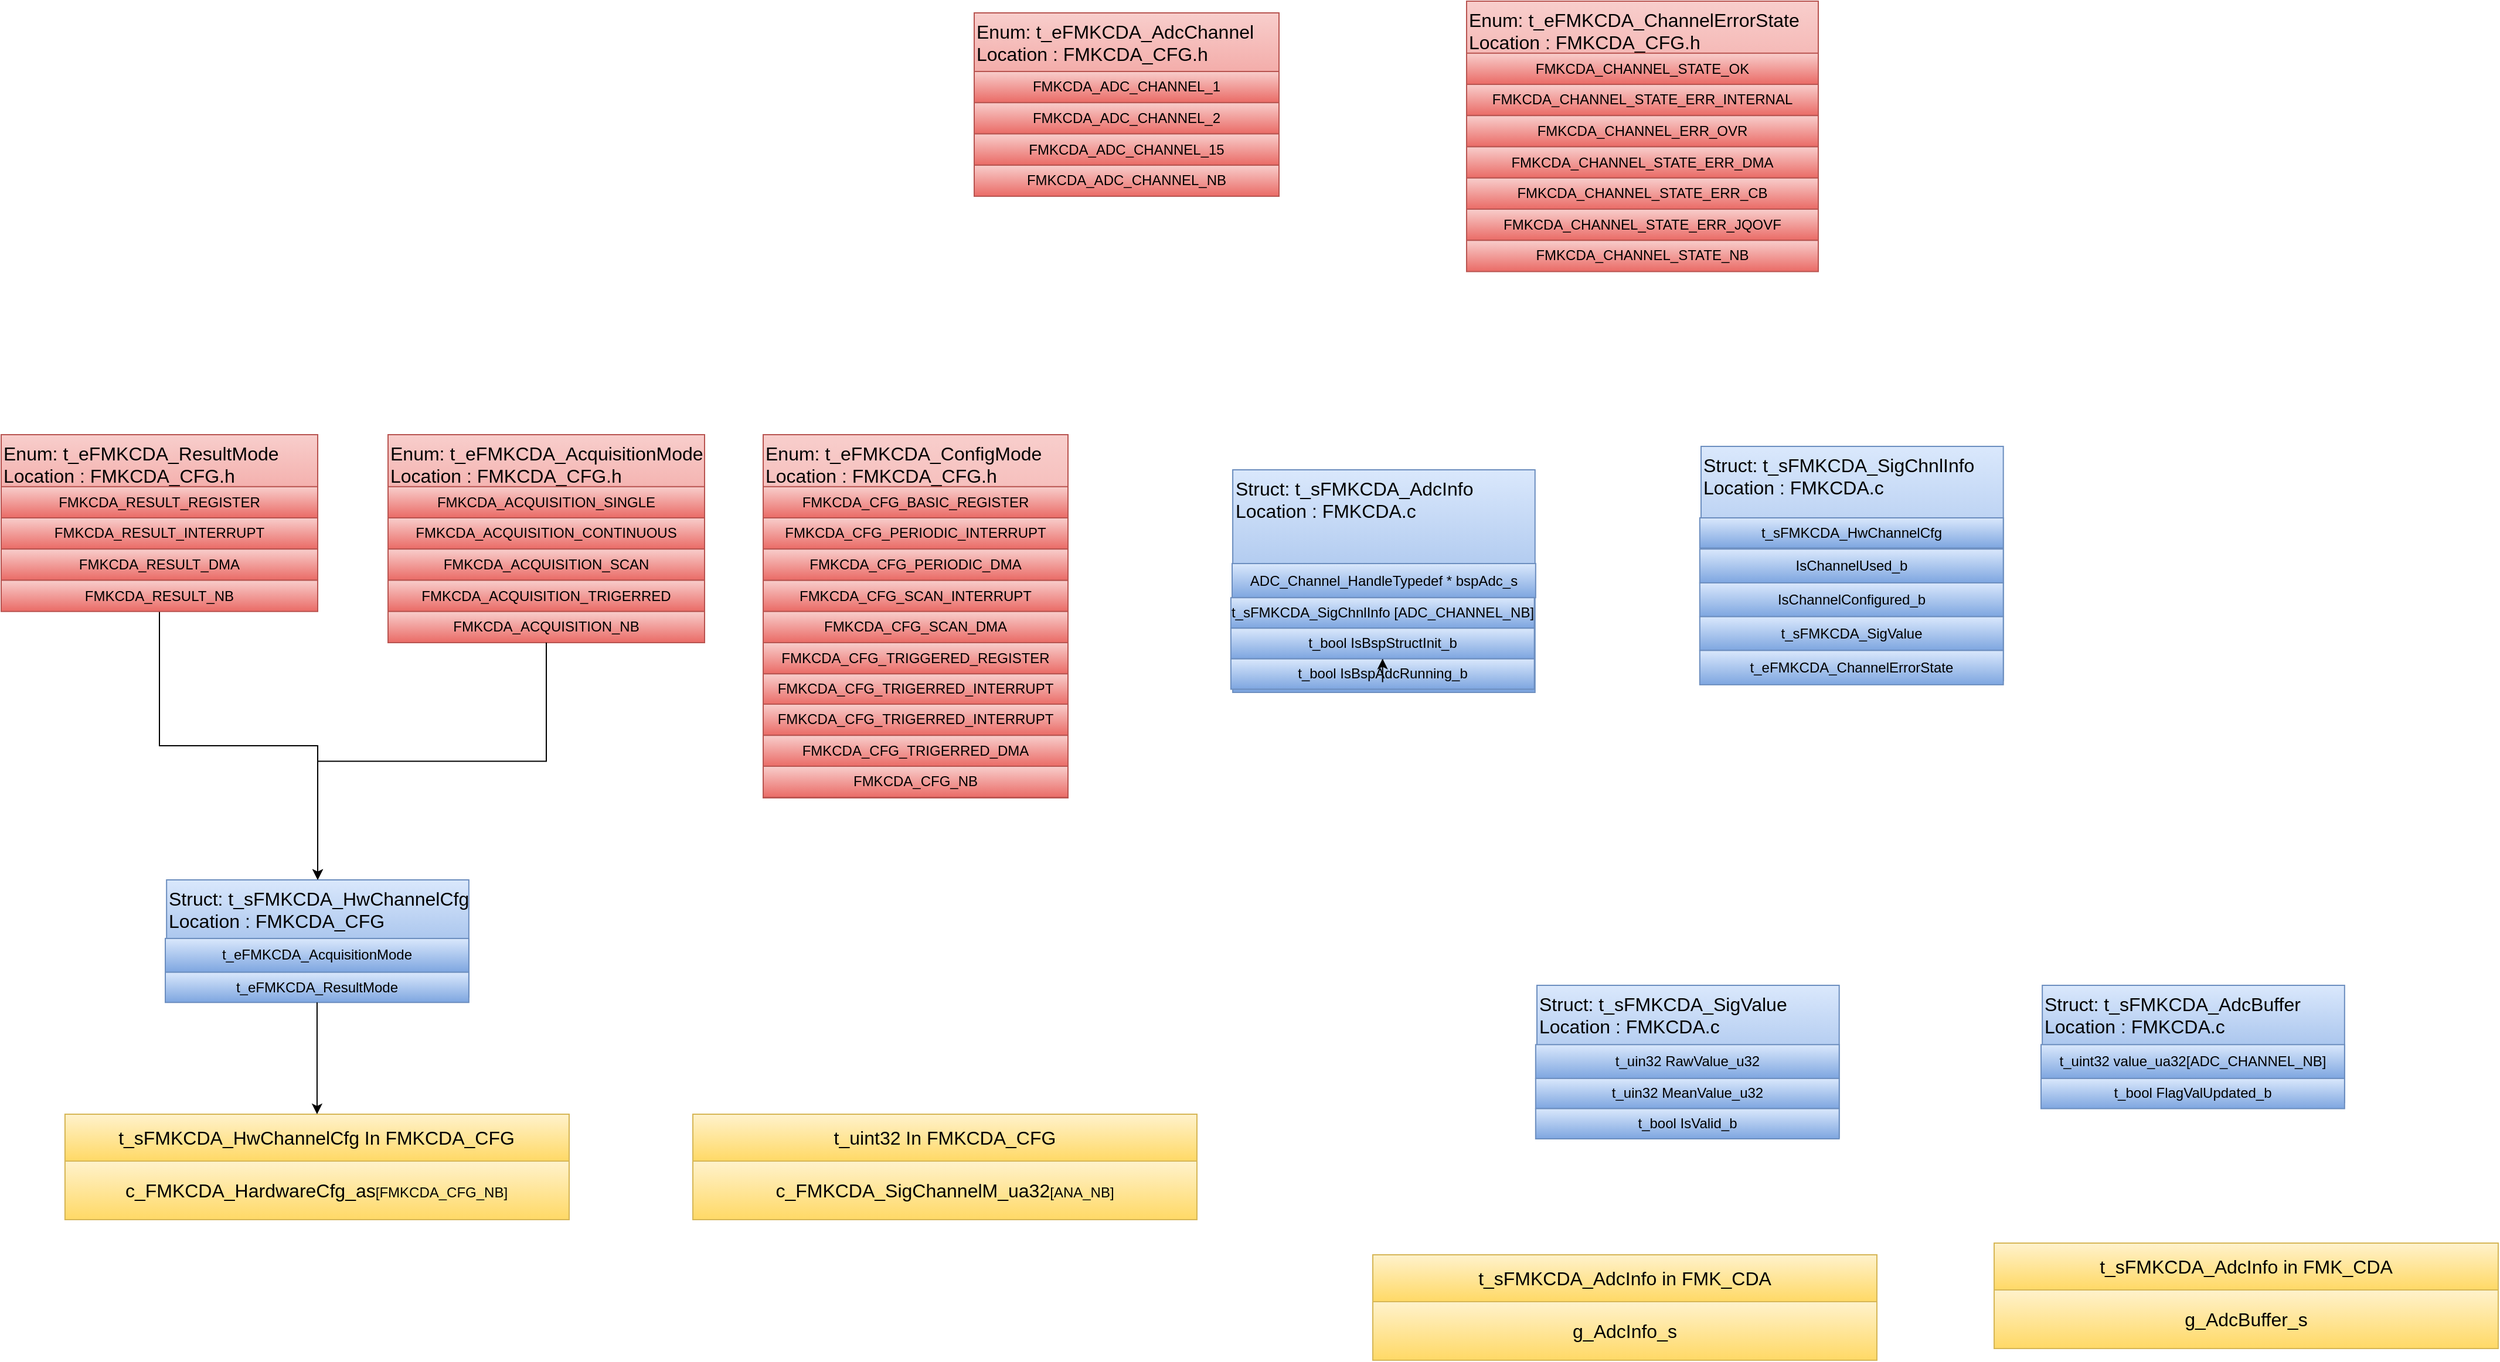<mxfile version="24.6.1" type="device" pages="9">
  <diagram name="Types" id="mCxjQRU6cnXl6jHK33Ih">
    <mxGraphModel dx="1183" dy="1854" grid="1" gridSize="10" guides="1" tooltips="1" connect="1" arrows="1" fold="1" page="1" pageScale="1" pageWidth="827" pageHeight="1169" math="0" shadow="0">
      <root>
        <mxCell id="0" />
        <mxCell id="1" parent="0" />
        <mxCell id="GqYi4pi1arAsL5BwQ04q-28" value="" style="group" parent="1" vertex="1" connectable="0">
          <mxGeometry x="380" y="-310" width="270" height="177.515" as="geometry" />
        </mxCell>
        <mxCell id="GqYi4pi1arAsL5BwQ04q-18" value="&lt;span style=&quot;color: rgb(0, 0, 0); text-wrap: nowrap;&quot;&gt;Enum: t_eFMKCDA_AcquisitionMode&lt;/span&gt;&lt;div&gt;&lt;span style=&quot;color: rgb(0, 0, 0); text-wrap: nowrap;&quot;&gt;Location : FMKCDA_CFG.h&lt;/span&gt;&lt;/div&gt;" style="rounded=0;whiteSpace=wrap;html=1;verticalAlign=top;fillColor=#f8cecc;gradientColor=#ea6b66;strokeColor=#b85450;fontSize=16;align=left;container=1;" parent="GqYi4pi1arAsL5BwQ04q-28" vertex="1">
          <mxGeometry width="270" height="170" as="geometry">
            <mxRectangle width="280" height="50" as="alternateBounds" />
          </mxGeometry>
        </mxCell>
        <mxCell id="GqYi4pi1arAsL5BwQ04q-19" value="FMKCDA_ACQUISITION_SINGLE" style="rounded=0;whiteSpace=wrap;html=1;fillColor=#f8cecc;gradientColor=#ea6b66;strokeColor=#b85450;fontColor=#000000;container=0;" parent="GqYi4pi1arAsL5BwQ04q-28" vertex="1">
          <mxGeometry y="44.379" width="270" height="26.627" as="geometry" />
        </mxCell>
        <mxCell id="GqYi4pi1arAsL5BwQ04q-20" value="FMKCDA_ACQUISITION_CONTINUOUS" style="rounded=0;whiteSpace=wrap;html=1;fillColor=#f8cecc;gradientColor=#ea6b66;strokeColor=#b85450;fontColor=#000000;container=0;" parent="GqYi4pi1arAsL5BwQ04q-28" vertex="1">
          <mxGeometry y="71.006" width="270" height="26.627" as="geometry" />
        </mxCell>
        <mxCell id="GqYi4pi1arAsL5BwQ04q-21" value="FMKCDA_ACQUISITION_SCAN" style="rounded=0;whiteSpace=wrap;html=1;fillColor=#f8cecc;gradientColor=#ea6b66;strokeColor=#b85450;fontColor=#000000;container=0;" parent="GqYi4pi1arAsL5BwQ04q-28" vertex="1">
          <mxGeometry y="97.633" width="270" height="26.627" as="geometry" />
        </mxCell>
        <mxCell id="GqYi4pi1arAsL5BwQ04q-22" value="FMKCDA_ACQUISITION_TRIGERRED" style="rounded=0;whiteSpace=wrap;html=1;fillColor=#f8cecc;gradientColor=#ea6b66;strokeColor=#b85450;fontColor=#000000;container=0;" parent="GqYi4pi1arAsL5BwQ04q-28" vertex="1">
          <mxGeometry y="124.261" width="270" height="26.627" as="geometry" />
        </mxCell>
        <mxCell id="GqYi4pi1arAsL5BwQ04q-23" value="FMKCDA_ACQUISITION_NB" style="rounded=0;whiteSpace=wrap;html=1;fillColor=#f8cecc;gradientColor=#ea6b66;strokeColor=#b85450;fontColor=#000000;container=0;" parent="GqYi4pi1arAsL5BwQ04q-28" vertex="1">
          <mxGeometry y="150.888" width="270" height="26.627" as="geometry" />
        </mxCell>
        <mxCell id="GqYi4pi1arAsL5BwQ04q-31" value="&lt;span style=&quot;color: rgb(0, 0, 0); text-wrap: nowrap;&quot;&gt;Enum: t_eFMKCDA_ResultMode&lt;/span&gt;&lt;div&gt;&lt;span style=&quot;color: rgb(0, 0, 0); text-wrap: nowrap;&quot;&gt;Location : FMKCDA_CFG.h&lt;/span&gt;&lt;/div&gt;" style="rounded=0;whiteSpace=wrap;html=1;verticalAlign=top;fillColor=#f8cecc;gradientColor=#ea6b66;strokeColor=#b85450;fontSize=16;align=left;container=1;" parent="1" vertex="1">
          <mxGeometry x="50" y="-310" width="270" height="150" as="geometry">
            <mxRectangle width="280" height="50" as="alternateBounds" />
          </mxGeometry>
        </mxCell>
        <mxCell id="GqYi4pi1arAsL5BwQ04q-32" value="FMKCDA_RESULT_REGISTER" style="rounded=0;whiteSpace=wrap;html=1;fillColor=#f8cecc;gradientColor=#ea6b66;strokeColor=#b85450;fontColor=#000000;container=0;" parent="1" vertex="1">
          <mxGeometry x="50" y="-265.621" width="270" height="26.627" as="geometry" />
        </mxCell>
        <mxCell id="GqYi4pi1arAsL5BwQ04q-33" value="FMKCDA_RESULT_INTERRUPT" style="rounded=0;whiteSpace=wrap;html=1;fillColor=#f8cecc;gradientColor=#ea6b66;strokeColor=#b85450;fontColor=#000000;container=0;" parent="1" vertex="1">
          <mxGeometry x="50" y="-238.994" width="270" height="26.627" as="geometry" />
        </mxCell>
        <mxCell id="GqYi4pi1arAsL5BwQ04q-34" value="FMKCDA_RESULT_DMA" style="rounded=0;whiteSpace=wrap;html=1;fillColor=#f8cecc;gradientColor=#ea6b66;strokeColor=#b85450;fontColor=#000000;container=0;" parent="1" vertex="1">
          <mxGeometry x="50" y="-212.367" width="270" height="26.627" as="geometry" />
        </mxCell>
        <mxCell id="GqYi4pi1arAsL5BwQ04q-48" style="edgeStyle=orthogonalEdgeStyle;rounded=0;orthogonalLoop=1;jettySize=auto;html=1;exitX=0.5;exitY=1;exitDx=0;exitDy=0;" parent="1" source="GqYi4pi1arAsL5BwQ04q-35" target="GqYi4pi1arAsL5BwQ04q-39" edge="1">
          <mxGeometry relative="1" as="geometry" />
        </mxCell>
        <mxCell id="GqYi4pi1arAsL5BwQ04q-35" value="FMKCDA_RESULT_NB" style="rounded=0;whiteSpace=wrap;html=1;fillColor=#f8cecc;gradientColor=#ea6b66;strokeColor=#b85450;fontColor=#000000;container=0;" parent="1" vertex="1">
          <mxGeometry x="50" y="-185.739" width="270" height="26.627" as="geometry" />
        </mxCell>
        <mxCell id="GqYi4pi1arAsL5BwQ04q-47" value="" style="group" parent="1" vertex="1" connectable="0">
          <mxGeometry x="190" y="70" width="258.921" height="104.61" as="geometry" />
        </mxCell>
        <mxCell id="GqYi4pi1arAsL5BwQ04q-39" value="&lt;span style=&quot;color: rgb(0, 0, 0); text-wrap: nowrap;&quot;&gt;Struct: t_sFMKCDA_HwChannelCfg&lt;/span&gt;&lt;div&gt;&lt;span style=&quot;color: rgb(0, 0, 0); text-wrap: nowrap;&quot;&gt;Location : FMKCDA_CFG&lt;/span&gt;&lt;/div&gt;" style="rounded=0;whiteSpace=wrap;html=1;verticalAlign=top;fillColor=#dae8fc;gradientColor=#7ea6e0;strokeColor=#6c8ebf;fontSize=16;align=left;fontStyle=0" parent="GqYi4pi1arAsL5BwQ04q-47" vertex="1">
          <mxGeometry x="1.08" width="257.84" height="100" as="geometry" />
        </mxCell>
        <mxCell id="GqYi4pi1arAsL5BwQ04q-40" value="&lt;span style=&quot;color: rgb(0, 0, 0); text-align: left; text-wrap: nowrap;&quot;&gt;t_eFMKCDA_AcquisitionMode&lt;/span&gt;" style="rounded=0;whiteSpace=wrap;html=1;fillColor=#dae8fc;gradientColor=#7ea6e0;strokeColor=#6c8ebf;fontStyle=0" parent="GqYi4pi1arAsL5BwQ04q-47" vertex="1">
          <mxGeometry y="49.997" width="258.921" height="28.846" as="geometry" />
        </mxCell>
        <mxCell id="GqYi4pi1arAsL5BwQ04q-41" value="&lt;span style=&quot;color: rgb(0, 0, 0); text-align: left; text-wrap: nowrap;&quot;&gt;t_eFMKCDA_ResultMode&lt;/span&gt;" style="rounded=0;whiteSpace=wrap;html=1;fillColor=#dae8fc;gradientColor=#7ea6e0;strokeColor=#6c8ebf;fontStyle=0" parent="GqYi4pi1arAsL5BwQ04q-47" vertex="1">
          <mxGeometry y="78.84" width="258.921" height="25.77" as="geometry" />
        </mxCell>
        <mxCell id="GqYi4pi1arAsL5BwQ04q-49" style="edgeStyle=orthogonalEdgeStyle;rounded=0;orthogonalLoop=1;jettySize=auto;html=1;exitX=0.5;exitY=1;exitDx=0;exitDy=0;entryX=0.5;entryY=0;entryDx=0;entryDy=0;" parent="1" source="GqYi4pi1arAsL5BwQ04q-23" target="GqYi4pi1arAsL5BwQ04q-39" edge="1">
          <mxGeometry relative="1" as="geometry" />
        </mxCell>
        <mxCell id="GqYi4pi1arAsL5BwQ04q-50" value="" style="group" parent="1" vertex="1" connectable="0">
          <mxGeometry x="104.46" y="270" width="430" height="90" as="geometry" />
        </mxCell>
        <mxCell id="GqYi4pi1arAsL5BwQ04q-51" value="" style="rounded=0;whiteSpace=wrap;html=1;fillColor=#fff2cc;gradientColor=#ffd966;strokeColor=#d6b656;fontColor=#000000;" parent="GqYi4pi1arAsL5BwQ04q-50" vertex="1">
          <mxGeometry width="430.0" height="90" as="geometry" />
        </mxCell>
        <mxCell id="GqYi4pi1arAsL5BwQ04q-52" value="&lt;span style=&quot;font-size: 16px; text-align: left; text-wrap: nowrap;&quot;&gt;t_sFMKCDA_HwChannelCfg In FMKCDA_CFG&lt;/span&gt;" style="rounded=0;whiteSpace=wrap;html=1;fillColor=#fff2cc;gradientColor=#ffd966;strokeColor=#d6b656;fontColor=#000000;" parent="GqYi4pi1arAsL5BwQ04q-50" vertex="1">
          <mxGeometry width="430.0" height="40" as="geometry" />
        </mxCell>
        <mxCell id="GqYi4pi1arAsL5BwQ04q-53" value="&lt;span style=&quot;font-size: 16px; text-align: left; text-wrap: nowrap;&quot;&gt;c_FMKCDA_HardwareCfg_as&lt;/span&gt;[FMKCDA_CFG_NB]" style="rounded=0;whiteSpace=wrap;html=1;fillColor=#fff2cc;gradientColor=#ffd966;strokeColor=#d6b656;fontColor=#000000;" parent="GqYi4pi1arAsL5BwQ04q-50" vertex="1">
          <mxGeometry y="40" width="430.0" height="50" as="geometry" />
        </mxCell>
        <mxCell id="GqYi4pi1arAsL5BwQ04q-54" style="edgeStyle=orthogonalEdgeStyle;rounded=0;orthogonalLoop=1;jettySize=auto;html=1;exitX=0.5;exitY=1;exitDx=0;exitDy=0;" parent="1" source="GqYi4pi1arAsL5BwQ04q-41" target="GqYi4pi1arAsL5BwQ04q-52" edge="1">
          <mxGeometry relative="1" as="geometry" />
        </mxCell>
        <mxCell id="GqYi4pi1arAsL5BwQ04q-59" value="" style="group" parent="1" vertex="1" connectable="0">
          <mxGeometry x="700" y="-310" width="260.0" height="310" as="geometry" />
        </mxCell>
        <mxCell id="GqYi4pi1arAsL5BwQ04q-2" value="&lt;span style=&quot;color: rgb(0, 0, 0); text-wrap: nowrap;&quot;&gt;Enum: t_eFMKCDA_ConfigMode&lt;/span&gt;&lt;div&gt;&lt;span style=&quot;color: rgb(0, 0, 0); text-wrap: nowrap;&quot;&gt;Location : FMKCDA_CFG.h&lt;/span&gt;&lt;/div&gt;" style="rounded=0;whiteSpace=wrap;html=1;verticalAlign=top;fillColor=#f8cecc;gradientColor=#ea6b66;strokeColor=#b85450;fontSize=16;align=left;container=0;" parent="GqYi4pi1arAsL5BwQ04q-59" vertex="1">
          <mxGeometry width="260.0" height="310" as="geometry">
            <mxRectangle width="280" height="50" as="alternateBounds" />
          </mxGeometry>
        </mxCell>
        <mxCell id="GqYi4pi1arAsL5BwQ04q-3" value="FMKCDA_CFG_BASIC_REGISTER" style="rounded=0;whiteSpace=wrap;html=1;fillColor=#f8cecc;gradientColor=#ea6b66;strokeColor=#b85450;fontColor=#000000;container=0;" parent="GqYi4pi1arAsL5BwQ04q-59" vertex="1">
          <mxGeometry y="44.379" width="260.0" height="26.627" as="geometry" />
        </mxCell>
        <mxCell id="GqYi4pi1arAsL5BwQ04q-4" value="FMKCDA_CFG_PERIODIC_INTERRUPT" style="rounded=0;whiteSpace=wrap;html=1;fillColor=#f8cecc;gradientColor=#ea6b66;strokeColor=#b85450;fontColor=#000000;container=0;" parent="GqYi4pi1arAsL5BwQ04q-59" vertex="1">
          <mxGeometry y="71.006" width="260.0" height="26.627" as="geometry" />
        </mxCell>
        <mxCell id="GqYi4pi1arAsL5BwQ04q-6" value="FMKCDA_CFG_SCAN_INTERRUPT" style="rounded=0;whiteSpace=wrap;html=1;fillColor=#f8cecc;gradientColor=#ea6b66;strokeColor=#b85450;fontColor=#000000;container=0;" parent="GqYi4pi1arAsL5BwQ04q-59" vertex="1">
          <mxGeometry y="124.261" width="260.0" height="26.627" as="geometry" />
        </mxCell>
        <mxCell id="GqYi4pi1arAsL5BwQ04q-7" value="FMKCDA_CFG_SCAN_DMA" style="rounded=0;whiteSpace=wrap;html=1;fillColor=#f8cecc;gradientColor=#ea6b66;strokeColor=#b85450;fontColor=#000000;container=0;" parent="GqYi4pi1arAsL5BwQ04q-59" vertex="1">
          <mxGeometry y="150.888" width="260.0" height="26.627" as="geometry" />
        </mxCell>
        <mxCell id="GqYi4pi1arAsL5BwQ04q-8" value="FMKCDA_CFG_TRIGGERED_REGISTER" style="rounded=0;whiteSpace=wrap;html=1;fillColor=#f8cecc;gradientColor=#ea6b66;strokeColor=#b85450;fontColor=#000000;container=0;" parent="GqYi4pi1arAsL5BwQ04q-59" vertex="1">
          <mxGeometry y="177.515" width="260.0" height="26.627" as="geometry" />
        </mxCell>
        <mxCell id="GqYi4pi1arAsL5BwQ04q-9" value="FMKCDA_CFG_TRIGERRED_INTERRUPT" style="rounded=0;whiteSpace=wrap;html=1;fillColor=#f8cecc;gradientColor=#ea6b66;strokeColor=#b85450;fontColor=#000000;container=0;" parent="GqYi4pi1arAsL5BwQ04q-59" vertex="1">
          <mxGeometry y="204.143" width="260.0" height="26.627" as="geometry" />
        </mxCell>
        <mxCell id="GqYi4pi1arAsL5BwQ04q-10" value="FMKCDA_CFG_TRIGERRED_INTERRUPT" style="rounded=0;whiteSpace=wrap;html=1;fillColor=#f8cecc;gradientColor=#ea6b66;strokeColor=#b85450;fontColor=#000000;container=0;" parent="GqYi4pi1arAsL5BwQ04q-59" vertex="1">
          <mxGeometry y="230.003" width="260.0" height="26.627" as="geometry" />
        </mxCell>
        <mxCell id="GqYi4pi1arAsL5BwQ04q-11" value="FMKCDA_CFG_TRIGERRED_DMA" style="rounded=0;whiteSpace=wrap;html=1;fillColor=#f8cecc;gradientColor=#ea6b66;strokeColor=#b85450;fontColor=#000000;container=0;" parent="GqYi4pi1arAsL5BwQ04q-59" vertex="1">
          <mxGeometry y="256.633" width="260.0" height="26.627" as="geometry" />
        </mxCell>
        <mxCell id="GqYi4pi1arAsL5BwQ04q-29" value="FMKCDA_CFG_NB" style="rounded=0;whiteSpace=wrap;html=1;fillColor=#f8cecc;gradientColor=#ea6b66;strokeColor=#b85450;fontColor=#000000;container=0;" parent="GqYi4pi1arAsL5BwQ04q-59" vertex="1">
          <mxGeometry y="283.003" width="260.0" height="26.627" as="geometry" />
        </mxCell>
        <mxCell id="GqYi4pi1arAsL5BwQ04q-5" value="FMKCDA_CFG_PERIODIC_DMA" style="rounded=0;whiteSpace=wrap;html=1;fillColor=#f8cecc;gradientColor=#ea6b66;strokeColor=#b85450;fontColor=#000000;container=0;" parent="GqYi4pi1arAsL5BwQ04q-59" vertex="1">
          <mxGeometry y="97.633" width="260.0" height="26.627" as="geometry" />
        </mxCell>
        <mxCell id="GqYi4pi1arAsL5BwQ04q-76" value="" style="group" parent="1" vertex="1" connectable="0">
          <mxGeometry x="640" y="270" width="430" height="90" as="geometry" />
        </mxCell>
        <mxCell id="GqYi4pi1arAsL5BwQ04q-77" value="" style="rounded=0;whiteSpace=wrap;html=1;fillColor=#fff2cc;gradientColor=#ffd966;strokeColor=#d6b656;fontColor=#000000;" parent="GqYi4pi1arAsL5BwQ04q-76" vertex="1">
          <mxGeometry width="430.0" height="90" as="geometry" />
        </mxCell>
        <mxCell id="GqYi4pi1arAsL5BwQ04q-78" value="&lt;span style=&quot;font-size: 16px; text-align: left; text-wrap: nowrap;&quot;&gt;t_uint32 In FMKCDA_CFG&lt;/span&gt;" style="rounded=0;whiteSpace=wrap;html=1;fillColor=#fff2cc;gradientColor=#ffd966;strokeColor=#d6b656;fontColor=#000000;" parent="GqYi4pi1arAsL5BwQ04q-76" vertex="1">
          <mxGeometry width="430.0" height="40" as="geometry" />
        </mxCell>
        <mxCell id="GqYi4pi1arAsL5BwQ04q-79" value="&lt;span style=&quot;font-size: 16px; text-align: left; text-wrap: nowrap;&quot;&gt;c_FMKCDA_SigChannelM_ua32&lt;/span&gt;[ANA_NB]" style="rounded=0;whiteSpace=wrap;html=1;fillColor=#fff2cc;gradientColor=#ffd966;strokeColor=#d6b656;fontColor=#000000;" parent="GqYi4pi1arAsL5BwQ04q-76" vertex="1">
          <mxGeometry y="40" width="430.0" height="50" as="geometry" />
        </mxCell>
        <mxCell id="GqYi4pi1arAsL5BwQ04q-106" value="" style="group" parent="1" vertex="1" connectable="0">
          <mxGeometry x="1300" y="-680" width="300" height="230.78" as="geometry" />
        </mxCell>
        <mxCell id="GqYi4pi1arAsL5BwQ04q-96" value="&lt;span style=&quot;color: rgb(0, 0, 0); text-wrap: nowrap;&quot;&gt;Enum: t_eFMKCDA_ChannelErrorState&lt;/span&gt;&lt;div&gt;&lt;span style=&quot;color: rgb(0, 0, 0); text-wrap: nowrap;&quot;&gt;Location : FMKCDA_CFG.h&lt;/span&gt;&lt;/div&gt;" style="rounded=0;whiteSpace=wrap;html=1;verticalAlign=top;fillColor=#f8cecc;gradientColor=#ea6b66;strokeColor=#b85450;fontSize=16;align=left;container=0;" parent="GqYi4pi1arAsL5BwQ04q-106" vertex="1">
          <mxGeometry width="300" height="220" as="geometry">
            <mxRectangle width="280" height="50" as="alternateBounds" />
          </mxGeometry>
        </mxCell>
        <mxCell id="GqYi4pi1arAsL5BwQ04q-97" value="FMKCDA_CHANNEL_STATE_OK" style="rounded=0;whiteSpace=wrap;html=1;fillColor=#f8cecc;gradientColor=#ea6b66;strokeColor=#b85450;fontColor=#000000;container=0;" parent="GqYi4pi1arAsL5BwQ04q-106" vertex="1">
          <mxGeometry y="44.38" width="300" height="26.628" as="geometry" />
        </mxCell>
        <mxCell id="GqYi4pi1arAsL5BwQ04q-98" value="FMKCDA_CHANNEL_STATE_ERR_INTERNAL" style="rounded=0;whiteSpace=wrap;html=1;fillColor=#f8cecc;gradientColor=#ea6b66;strokeColor=#b85450;fontColor=#000000;container=0;" parent="GqYi4pi1arAsL5BwQ04q-106" vertex="1">
          <mxGeometry y="71.008" width="300" height="26.628" as="geometry" />
        </mxCell>
        <mxCell id="GqYi4pi1arAsL5BwQ04q-99" value="FMKCDA_CHANNEL_ERR_OVR" style="rounded=0;whiteSpace=wrap;html=1;fillColor=#f8cecc;gradientColor=#ea6b66;strokeColor=#b85450;fontColor=#000000;container=0;" parent="GqYi4pi1arAsL5BwQ04q-106" vertex="1">
          <mxGeometry y="97.636" width="300" height="26.628" as="geometry" />
        </mxCell>
        <mxCell id="GqYi4pi1arAsL5BwQ04q-100" value="FMKCDA_CHANNEL_STATE_ERR_DMA" style="rounded=0;whiteSpace=wrap;html=1;fillColor=#f8cecc;gradientColor=#ea6b66;strokeColor=#b85450;fontColor=#000000;container=0;" parent="GqYi4pi1arAsL5BwQ04q-106" vertex="1">
          <mxGeometry y="124.264" width="300" height="26.628" as="geometry" />
        </mxCell>
        <mxCell id="GqYi4pi1arAsL5BwQ04q-101" value="FMKCDA_CHANNEL_STATE_ERR_CB" style="rounded=0;whiteSpace=wrap;html=1;fillColor=#f8cecc;gradientColor=#ea6b66;strokeColor=#b85450;fontColor=#000000;container=0;" parent="GqYi4pi1arAsL5BwQ04q-106" vertex="1">
          <mxGeometry y="150.892" width="300" height="26.628" as="geometry" />
        </mxCell>
        <mxCell id="GqYi4pi1arAsL5BwQ04q-102" value="FMKCDA_CHANNEL_STATE_ERR_JQOVF" style="rounded=0;whiteSpace=wrap;html=1;fillColor=#f8cecc;gradientColor=#ea6b66;strokeColor=#b85450;fontColor=#000000;container=0;" parent="GqYi4pi1arAsL5BwQ04q-106" vertex="1">
          <mxGeometry y="177.522" width="300" height="26.628" as="geometry" />
        </mxCell>
        <mxCell id="GqYi4pi1arAsL5BwQ04q-104" value="FMKCDA_CHANNEL_STATE_NB" style="rounded=0;whiteSpace=wrap;html=1;fillColor=#f8cecc;gradientColor=#ea6b66;strokeColor=#b85450;fontColor=#000000;container=0;" parent="GqYi4pi1arAsL5BwQ04q-106" vertex="1">
          <mxGeometry y="204.152" width="300" height="26.628" as="geometry" />
        </mxCell>
        <mxCell id="9kTj7aBQRixBP0iQqbYa-7" value="" style="group" parent="1" vertex="1" connectable="0">
          <mxGeometry x="1358.92" y="160" width="258.921" height="131.01" as="geometry" />
        </mxCell>
        <mxCell id="9kTj7aBQRixBP0iQqbYa-8" value="&lt;span style=&quot;color: rgb(0, 0, 0); text-wrap: nowrap;&quot;&gt;Struct: t_sFMKCDA_SigValue&lt;/span&gt;&lt;div&gt;&lt;span style=&quot;color: rgb(0, 0, 0); text-wrap: nowrap;&quot;&gt;Location : FMKCDA.c&lt;/span&gt;&lt;/div&gt;" style="rounded=0;whiteSpace=wrap;html=1;verticalAlign=top;fillColor=#dae8fc;gradientColor=#7ea6e0;strokeColor=#6c8ebf;fontSize=16;align=left;fontStyle=0" parent="9kTj7aBQRixBP0iQqbYa-7" vertex="1">
          <mxGeometry x="1.08" width="257.84" height="130" as="geometry" />
        </mxCell>
        <mxCell id="9kTj7aBQRixBP0iQqbYa-9" value="&lt;span style=&quot;color: rgb(0, 0, 0); text-align: left; text-wrap: nowrap;&quot;&gt;t_uin32 RawValue_u32&lt;/span&gt;" style="rounded=0;whiteSpace=wrap;html=1;fillColor=#dae8fc;gradientColor=#7ea6e0;strokeColor=#6c8ebf;fontStyle=0" parent="9kTj7aBQRixBP0iQqbYa-7" vertex="1">
          <mxGeometry y="50.627" width="258.921" height="28.846" as="geometry" />
        </mxCell>
        <mxCell id="9kTj7aBQRixBP0iQqbYa-10" value="&lt;span style=&quot;color: rgb(0, 0, 0); text-align: left; text-wrap: nowrap;&quot;&gt;t_uin32 MeanValue_u32&lt;/span&gt;" style="rounded=0;whiteSpace=wrap;html=1;fillColor=#dae8fc;gradientColor=#7ea6e0;strokeColor=#6c8ebf;fontStyle=0" parent="9kTj7aBQRixBP0iQqbYa-7" vertex="1">
          <mxGeometry x="2.274e-13" y="79.47" width="258.921" height="25.77" as="geometry" />
        </mxCell>
        <mxCell id="9kTj7aBQRixBP0iQqbYa-11" value="&lt;span style=&quot;color: rgb(0, 0, 0); text-align: left; text-wrap: nowrap;&quot;&gt;t_bool IsValid_b&lt;/span&gt;" style="rounded=0;whiteSpace=wrap;html=1;fillColor=#dae8fc;gradientColor=#7ea6e0;strokeColor=#6c8ebf;fontStyle=0" parent="9kTj7aBQRixBP0iQqbYa-7" vertex="1">
          <mxGeometry x="2.274e-13" y="105.24" width="258.921" height="25.77" as="geometry" />
        </mxCell>
        <mxCell id="7iErL5QG6vWOKsonP4YJ-2" value="" style="group" vertex="1" connectable="0" parent="1">
          <mxGeometry x="1220" y="390" width="430" height="90" as="geometry" />
        </mxCell>
        <mxCell id="7iErL5QG6vWOKsonP4YJ-3" value="" style="rounded=0;whiteSpace=wrap;html=1;fillColor=#fff2cc;gradientColor=#ffd966;strokeColor=#d6b656;fontColor=#000000;" vertex="1" parent="7iErL5QG6vWOKsonP4YJ-2">
          <mxGeometry width="430.0" height="90" as="geometry" />
        </mxCell>
        <mxCell id="7iErL5QG6vWOKsonP4YJ-4" value="&lt;span style=&quot;font-size: 16px; text-align: left; text-wrap: nowrap;&quot;&gt;t_sFMKCDA_AdcInfo in FMK_CDA&lt;/span&gt;" style="rounded=0;whiteSpace=wrap;html=1;fillColor=#fff2cc;gradientColor=#ffd966;strokeColor=#d6b656;fontColor=#000000;" vertex="1" parent="7iErL5QG6vWOKsonP4YJ-2">
          <mxGeometry width="430.0" height="40" as="geometry" />
        </mxCell>
        <mxCell id="7iErL5QG6vWOKsonP4YJ-5" value="&lt;div style=&quot;text-align: left;&quot;&gt;&lt;span style=&quot;background-color: initial; font-size: 16px; text-wrap: nowrap;&quot;&gt;g_AdcInfo_s&lt;/span&gt;&lt;/div&gt;" style="rounded=0;whiteSpace=wrap;html=1;fillColor=#fff2cc;gradientColor=#ffd966;strokeColor=#d6b656;fontColor=#000000;" vertex="1" parent="7iErL5QG6vWOKsonP4YJ-2">
          <mxGeometry y="40" width="430.0" height="50" as="geometry" />
        </mxCell>
        <mxCell id="P7rXR6zHMBBaln799qoG-13" value="" style="group" vertex="1" connectable="0" parent="1">
          <mxGeometry x="880" y="-670" width="260.0" height="156.508" as="geometry" />
        </mxCell>
        <mxCell id="P7rXR6zHMBBaln799qoG-2" value="&lt;span style=&quot;color: rgb(0, 0, 0); text-wrap: nowrap;&quot;&gt;Enum: t_eFMKCDA_AdcChannel&lt;/span&gt;&lt;div&gt;&lt;span style=&quot;color: rgb(0, 0, 0); text-wrap: nowrap;&quot;&gt;Location : FMKCDA_CFG.h&lt;/span&gt;&lt;/div&gt;" style="rounded=0;whiteSpace=wrap;html=1;verticalAlign=top;fillColor=#f8cecc;gradientColor=#ea6b66;strokeColor=#b85450;fontSize=16;align=left;container=0;" vertex="1" parent="P7rXR6zHMBBaln799qoG-13">
          <mxGeometry width="260" height="150" as="geometry">
            <mxRectangle width="280" height="50" as="alternateBounds" />
          </mxGeometry>
        </mxCell>
        <mxCell id="P7rXR6zHMBBaln799qoG-3" value="FMKCDA_ADC_CHANNEL_1" style="rounded=0;whiteSpace=wrap;html=1;fillColor=#f8cecc;gradientColor=#ea6b66;strokeColor=#b85450;fontColor=#000000;container=0;" vertex="1" parent="P7rXR6zHMBBaln799qoG-13">
          <mxGeometry y="49.999" width="260.0" height="26.627" as="geometry" />
        </mxCell>
        <mxCell id="P7rXR6zHMBBaln799qoG-4" value="FMKCDA_ADC_CHANNEL_2" style="rounded=0;whiteSpace=wrap;html=1;fillColor=#f8cecc;gradientColor=#ea6b66;strokeColor=#b85450;fontColor=#000000;container=0;" vertex="1" parent="P7rXR6zHMBBaln799qoG-13">
          <mxGeometry y="76.626" width="260.0" height="26.627" as="geometry" />
        </mxCell>
        <mxCell id="P7rXR6zHMBBaln799qoG-5" value="FMKCDA_ADC_CHANNEL_NB" style="rounded=0;whiteSpace=wrap;html=1;fillColor=#f8cecc;gradientColor=#ea6b66;strokeColor=#b85450;fontColor=#000000;container=0;" vertex="1" parent="P7rXR6zHMBBaln799qoG-13">
          <mxGeometry y="129.881" width="260.0" height="26.627" as="geometry" />
        </mxCell>
        <mxCell id="P7rXR6zHMBBaln799qoG-12" value="FMKCDA_ADC_CHANNEL_15" style="rounded=0;whiteSpace=wrap;html=1;fillColor=#f8cecc;gradientColor=#ea6b66;strokeColor=#b85450;fontColor=#000000;container=0;" vertex="1" parent="P7rXR6zHMBBaln799qoG-13">
          <mxGeometry y="103.253" width="260.0" height="26.627" as="geometry" />
        </mxCell>
        <mxCell id="GqYi4pi1arAsL5BwQ04q-81" value="&lt;span style=&quot;color: rgb(0, 0, 0); text-wrap: nowrap;&quot;&gt;Struct: t_sFMKCDA_AdcInfo&lt;/span&gt;&lt;div&gt;&lt;span style=&quot;color: rgb(0, 0, 0); text-wrap: nowrap;&quot;&gt;Location : FMKCDA.c&lt;/span&gt;&lt;/div&gt;" style="rounded=0;whiteSpace=wrap;html=1;verticalAlign=top;fillColor=#dae8fc;gradientColor=#7ea6e0;strokeColor=#6c8ebf;fontSize=16;align=left;fontStyle=0" parent="1" vertex="1">
          <mxGeometry x="1100.54" y="-280" width="257.84" height="190" as="geometry" />
        </mxCell>
        <mxCell id="GqYi4pi1arAsL5BwQ04q-82" value="&lt;span style=&quot;color: rgb(0, 0, 0); text-align: left; text-wrap: nowrap;&quot;&gt;ADC_Channel_HandleTypedef * bspAdc_s&lt;/span&gt;" style="rounded=0;whiteSpace=wrap;html=1;fillColor=#dae8fc;gradientColor=#7ea6e0;strokeColor=#6c8ebf;fontStyle=0" parent="1" vertex="1">
          <mxGeometry x="1100" y="-200.001" width="258.92" height="29.143" as="geometry" />
        </mxCell>
        <mxCell id="GqYi4pi1arAsL5BwQ04q-91" value="&lt;span style=&quot;color: rgb(0, 0, 0); text-align: left; text-wrap: nowrap;&quot;&gt;t_sFMKCDA_SigChnlInfo [ADC_CHANNEL_NB]&lt;/span&gt;" style="rounded=0;whiteSpace=wrap;html=1;fillColor=#dae8fc;gradientColor=#7ea6e0;strokeColor=#6c8ebf;fontStyle=0" parent="1" vertex="1">
          <mxGeometry x="1098.92" y="-170.861" width="258.92" height="26.036" as="geometry" />
        </mxCell>
        <mxCell id="GqYi4pi1arAsL5BwQ04q-92" value="&lt;span style=&quot;color: rgb(0, 0, 0); text-align: left; text-wrap: nowrap;&quot;&gt;t_bool IsBspAdcRunning_b&lt;/span&gt;" style="rounded=0;whiteSpace=wrap;html=1;fillColor=#dae8fc;gradientColor=#7ea6e0;strokeColor=#6c8ebf;fontStyle=0" parent="1" vertex="1">
          <mxGeometry x="1098.92" y="-118.786" width="258.92" height="26.036" as="geometry" />
        </mxCell>
        <mxCell id="Iejsm7l1K0jkaAmz_I7g-1" value="" style="edgeStyle=orthogonalEdgeStyle;rounded=0;orthogonalLoop=1;jettySize=auto;html=1;" edge="1" parent="1" source="KncZ_sDBD_Q_c4_TfKvO-2">
          <mxGeometry relative="1" as="geometry">
            <mxPoint x="1228.333" y="-118.79" as="targetPoint" />
          </mxGeometry>
        </mxCell>
        <mxCell id="KncZ_sDBD_Q_c4_TfKvO-2" value="&lt;span style=&quot;color: rgb(0, 0, 0); text-align: left; text-wrap: nowrap;&quot;&gt;t_bool IsBspStructInit_b&lt;/span&gt;" style="rounded=0;whiteSpace=wrap;html=1;fillColor=#dae8fc;gradientColor=#7ea6e0;strokeColor=#6c8ebf;fontStyle=0" vertex="1" parent="1">
          <mxGeometry x="1098.92" y="-144.826" width="258.92" height="26.036" as="geometry" />
        </mxCell>
        <mxCell id="GqYi4pi1arAsL5BwQ04q-84" value="&lt;span style=&quot;color: rgb(0, 0, 0); text-wrap: nowrap;&quot;&gt;Struct: t_sFMKCDA_SigChnlInfo&lt;/span&gt;&lt;div&gt;&lt;span style=&quot;color: rgb(0, 0, 0); text-wrap: nowrap;&quot;&gt;Location : FMKCDA.c&lt;/span&gt;&lt;/div&gt;" style="rounded=0;whiteSpace=wrap;html=1;verticalAlign=top;fillColor=#dae8fc;gradientColor=#7ea6e0;strokeColor=#6c8ebf;fontSize=16;align=left;fontStyle=0" parent="1" vertex="1">
          <mxGeometry x="1500" y="-300" width="257.84" height="200" as="geometry" />
        </mxCell>
        <mxCell id="GqYi4pi1arAsL5BwQ04q-85" value="&lt;div style=&quot;text-align: left;&quot;&gt;&lt;font color=&quot;#000000&quot;&gt;IsChannelUsed_b&lt;/font&gt;&lt;/div&gt;" style="rounded=0;whiteSpace=wrap;html=1;fillColor=#dae8fc;gradientColor=#7ea6e0;strokeColor=#6c8ebf;fontStyle=0" parent="1" vertex="1">
          <mxGeometry x="1498.92" y="-212.363" width="258.921" height="28.846" as="geometry" />
        </mxCell>
        <mxCell id="GqYi4pi1arAsL5BwQ04q-83" value="&lt;span style=&quot;color: rgb(0, 0, 0); text-align: left; text-wrap: nowrap;&quot;&gt;t_sFMKCDA_HwChannelCfg&lt;/span&gt;" style="rounded=0;whiteSpace=wrap;html=1;fillColor=#dae8fc;gradientColor=#7ea6e0;strokeColor=#6c8ebf;fontStyle=0" parent="1" vertex="1">
          <mxGeometry x="1498.92" y="-238.99" width="258.921" height="25.77" as="geometry" />
        </mxCell>
        <mxCell id="GqYi4pi1arAsL5BwQ04q-87" value="&lt;div style=&quot;text-align: left;&quot;&gt;&lt;font color=&quot;#000000&quot;&gt;&lt;span style=&quot;text-wrap: nowrap;&quot;&gt;IsChannelConfigured_b&lt;/span&gt;&lt;/font&gt;&lt;/div&gt;" style="rounded=0;whiteSpace=wrap;html=1;fillColor=#dae8fc;gradientColor=#7ea6e0;strokeColor=#6c8ebf;fontStyle=0" parent="1" vertex="1">
          <mxGeometry x="1498.92" y="-183.513" width="258.921" height="28.846" as="geometry" />
        </mxCell>
        <mxCell id="GqYi4pi1arAsL5BwQ04q-89" value="&lt;div style=&quot;text-align: left;&quot;&gt;&lt;span style=&quot;color: rgb(0, 0, 0); text-wrap: nowrap;&quot;&gt;t_sFMKCDA_SigValue&lt;/span&gt;&lt;br&gt;&lt;/div&gt;" style="rounded=0;whiteSpace=wrap;html=1;fillColor=#dae8fc;gradientColor=#7ea6e0;strokeColor=#6c8ebf;fontStyle=0" parent="1" vertex="1">
          <mxGeometry x="1498.92" y="-154.663" width="258.921" height="28.846" as="geometry" />
        </mxCell>
        <mxCell id="GqYi4pi1arAsL5BwQ04q-107" value="&lt;div style=&quot;text-align: left;&quot;&gt;&lt;span style=&quot;color: rgb(0, 0, 0); text-wrap: nowrap;&quot;&gt;t_eFMKCDA_ChannelErrorState&lt;/span&gt;&lt;br&gt;&lt;/div&gt;" style="rounded=0;whiteSpace=wrap;html=1;fillColor=#dae8fc;gradientColor=#7ea6e0;strokeColor=#6c8ebf;fontStyle=0" parent="1" vertex="1">
          <mxGeometry x="1498.92" y="-125.82" width="258.92" height="29.26" as="geometry" />
        </mxCell>
        <mxCell id="JcsEkd-EhvVoHuCJJEOl-6" value="" style="group" vertex="1" connectable="0" parent="1">
          <mxGeometry x="1790" y="160" width="258.921" height="105.24" as="geometry" />
        </mxCell>
        <mxCell id="JcsEkd-EhvVoHuCJJEOl-2" value="&lt;span style=&quot;color: rgb(0, 0, 0); text-wrap: nowrap;&quot;&gt;Struct: t_sFMKCDA_AdcBuffer&lt;/span&gt;&lt;div&gt;&lt;span style=&quot;color: rgb(0, 0, 0); text-wrap: nowrap;&quot;&gt;Location : FMKCDA.c&lt;/span&gt;&lt;/div&gt;" style="rounded=0;whiteSpace=wrap;html=1;verticalAlign=top;fillColor=#dae8fc;gradientColor=#7ea6e0;strokeColor=#6c8ebf;fontSize=16;align=left;fontStyle=0" vertex="1" parent="JcsEkd-EhvVoHuCJJEOl-6">
          <mxGeometry x="1.08" width="257.84" height="100" as="geometry" />
        </mxCell>
        <mxCell id="JcsEkd-EhvVoHuCJJEOl-3" value="&lt;span style=&quot;color: rgb(0, 0, 0); text-align: left; text-wrap: nowrap;&quot;&gt;t_uint32 value_ua32[ADC_CHANNEL_NB]&lt;/span&gt;" style="rounded=0;whiteSpace=wrap;html=1;fillColor=#dae8fc;gradientColor=#7ea6e0;strokeColor=#6c8ebf;fontStyle=0" vertex="1" parent="JcsEkd-EhvVoHuCJJEOl-6">
          <mxGeometry y="50.627" width="258.921" height="28.846" as="geometry" />
        </mxCell>
        <mxCell id="JcsEkd-EhvVoHuCJJEOl-4" value="&lt;span style=&quot;color: rgb(0, 0, 0); text-align: left; text-wrap: nowrap;&quot;&gt;t_bool FlagValUpdated_b&lt;/span&gt;" style="rounded=0;whiteSpace=wrap;html=1;fillColor=#dae8fc;gradientColor=#7ea6e0;strokeColor=#6c8ebf;fontStyle=0" vertex="1" parent="JcsEkd-EhvVoHuCJJEOl-6">
          <mxGeometry x="2.274e-13" y="79.47" width="258.921" height="25.77" as="geometry" />
        </mxCell>
        <mxCell id="JcsEkd-EhvVoHuCJJEOl-7" value="" style="group" vertex="1" connectable="0" parent="1">
          <mxGeometry x="1750" y="380" width="430" height="90" as="geometry" />
        </mxCell>
        <mxCell id="JcsEkd-EhvVoHuCJJEOl-8" value="" style="rounded=0;whiteSpace=wrap;html=1;fillColor=#fff2cc;gradientColor=#ffd966;strokeColor=#d6b656;fontColor=#000000;" vertex="1" parent="JcsEkd-EhvVoHuCJJEOl-7">
          <mxGeometry width="430.0" height="90" as="geometry" />
        </mxCell>
        <mxCell id="JcsEkd-EhvVoHuCJJEOl-9" value="&lt;span style=&quot;font-size: 16px; text-align: left; text-wrap: nowrap;&quot;&gt;t_sFMKCDA_AdcInfo in FMK_CDA&lt;/span&gt;" style="rounded=0;whiteSpace=wrap;html=1;fillColor=#fff2cc;gradientColor=#ffd966;strokeColor=#d6b656;fontColor=#000000;" vertex="1" parent="JcsEkd-EhvVoHuCJJEOl-7">
          <mxGeometry width="430.0" height="40" as="geometry" />
        </mxCell>
        <mxCell id="JcsEkd-EhvVoHuCJJEOl-10" value="&lt;div style=&quot;text-align: left;&quot;&gt;&lt;span style=&quot;background-color: initial; font-size: 16px; text-wrap: nowrap;&quot;&gt;g_AdcBuffer_s&lt;/span&gt;&lt;/div&gt;" style="rounded=0;whiteSpace=wrap;html=1;fillColor=#fff2cc;gradientColor=#ffd966;strokeColor=#d6b656;fontColor=#000000;" vertex="1" parent="JcsEkd-EhvVoHuCJJEOl-7">
          <mxGeometry y="40" width="430.0" height="50" as="geometry" />
        </mxCell>
      </root>
    </mxGraphModel>
  </diagram>
  <diagram id="5fsb9ECAU7GwNzSoTywj" name="Static API">
    <mxGraphModel dx="1963" dy="1827" grid="1" gridSize="10" guides="1" tooltips="1" connect="1" arrows="1" fold="1" page="1" pageScale="1" pageWidth="827" pageHeight="1169" math="0" shadow="0">
      <root>
        <mxCell id="0" />
        <mxCell id="1" parent="0" />
        <mxCell id="BKX5QukWLKt5s5Jpml6b-1" value="" style="group" vertex="1" connectable="0" parent="1">
          <mxGeometry x="-790" y="-1070" width="560" height="160" as="geometry" />
        </mxCell>
        <mxCell id="BKX5QukWLKt5s5Jpml6b-2" value="" style="rounded=0;whiteSpace=wrap;html=1;fillColor=#d5e8d4;gradientColor=#97d077;strokeColor=#82b366;fontColor=#000000;align=left;" vertex="1" parent="BKX5QukWLKt5s5Jpml6b-1">
          <mxGeometry width="560" height="160" as="geometry" />
        </mxCell>
        <mxCell id="BKX5QukWLKt5s5Jpml6b-3" value="FMKCDA_SetBspChannel(t_eFMKCDA_Channel, t_uint32 * BspChannel_pu32" style="rounded=0;whiteSpace=wrap;html=1;fillColor=#d5e8d4;gradientColor=#97d077;strokeColor=#82b366;fontColor=#000000;" vertex="1" parent="BKX5QukWLKt5s5Jpml6b-1">
          <mxGeometry width="560" height="40" as="geometry" />
        </mxCell>
        <mxCell id="uyrU0icU9obb5JKWuSkc-1" value="" style="group" vertex="1" connectable="0" parent="1">
          <mxGeometry x="-790" y="-800" width="560" height="160" as="geometry" />
        </mxCell>
        <mxCell id="uyrU0icU9obb5JKWuSkc-2" value="Faire l&#39;init de la structure, une fois l&#39;init faite, juste incrémenter le nombre de channel dans&amp;nbsp;NbrOfConversion" style="rounded=0;whiteSpace=wrap;html=1;fillColor=#d5e8d4;gradientColor=#97d077;strokeColor=#82b366;fontColor=#000000;align=left;" vertex="1" parent="uyrU0icU9obb5JKWuSkc-1">
          <mxGeometry width="560" height="160" as="geometry" />
        </mxCell>
        <mxCell id="uyrU0icU9obb5JKWuSkc-3" value="FMKCDA_SetAdcBspCfg(void&lt;span style=&quot;background-color: initial;&quot;&gt;)&lt;/span&gt;" style="rounded=0;whiteSpace=wrap;html=1;fillColor=#d5e8d4;gradientColor=#97d077;strokeColor=#82b366;fontColor=#000000;" vertex="1" parent="uyrU0icU9obb5JKWuSkc-1">
          <mxGeometry width="560" height="40" as="geometry" />
        </mxCell>
      </root>
    </mxGraphModel>
  </diagram>
  <diagram id="52EYobTrtjUM5cLBcKHn" name="API">
    <mxGraphModel dx="2118" dy="1916" grid="1" gridSize="10" guides="1" tooltips="1" connect="1" arrows="1" fold="1" page="1" pageScale="1" pageWidth="827" pageHeight="1169" math="0" shadow="0">
      <root>
        <mxCell id="0" />
        <mxCell id="1" parent="0" />
        <mxCell id="giPsWPKzGk80J-NVjffv-1" value="" style="group" parent="1" vertex="1" connectable="0">
          <mxGeometry x="-330" y="-520" width="560" height="160" as="geometry" />
        </mxCell>
        <mxCell id="giPsWPKzGk80J-NVjffv-2" value="Set une input en mode digital, regarder si cette pin est déjà connfigurer avant&amp;nbsp;" style="rounded=0;whiteSpace=wrap;html=1;fillColor=#d5e8d4;gradientColor=#97d077;strokeColor=#82b366;fontColor=#000000;align=left;" parent="giPsWPKzGk80J-NVjffv-1" vertex="1">
          <mxGeometry width="560" height="160" as="geometry" />
        </mxCell>
        <mxCell id="giPsWPKzGk80J-NVjffv-3" value="&lt;div style=&quot;text-align: left;&quot;&gt;&lt;span style=&quot;background-color: initial;&quot;&gt;FMK&lt;span style=&quot;text-wrap: nowrap;&quot;&gt;CDA_ AddAdcChannelCfg( t_eFMKCDA_AdcChannel&lt;/span&gt;&lt;/span&gt;&lt;span style=&quot;text-wrap: nowrap; background-color: initial;&quot;&gt;)&lt;/span&gt;&lt;br&gt;&lt;/div&gt;" style="rounded=0;whiteSpace=wrap;html=1;fillColor=#d5e8d4;gradientColor=#97d077;strokeColor=#82b366;fontColor=#000000;" parent="giPsWPKzGk80J-NVjffv-1" vertex="1">
          <mxGeometry width="560" height="40" as="geometry" />
        </mxCell>
        <mxCell id="IHcoDDxIroEgJuOTC5YH-1" value="" style="group" parent="1" vertex="1" connectable="0">
          <mxGeometry x="310" y="-520" width="560" height="160" as="geometry" />
        </mxCell>
        <mxCell id="IHcoDDxIroEgJuOTC5YH-2" value="Set une input en mode digital, regarder si cette pin est déjà connfigurer avant&amp;nbsp;" style="rounded=0;whiteSpace=wrap;html=1;fillColor=#d5e8d4;gradientColor=#97d077;strokeColor=#82b366;fontColor=#000000;align=left;" parent="IHcoDDxIroEgJuOTC5YH-1" vertex="1">
          <mxGeometry width="560" height="160" as="geometry" />
        </mxCell>
        <mxCell id="IHcoDDxIroEgJuOTC5YH-3" value="&lt;div style=&quot;text-align: left;&quot;&gt;&lt;span style=&quot;background-color: initial;&quot;&gt;FMK&lt;span style=&quot;text-wrap: nowrap;&quot;&gt;CDA_ GeAnaMeasure(&lt;/span&gt;&lt;/span&gt;&lt;span style=&quot;text-wrap: nowrap;&quot;&gt;t_eFMKCDA_AdcChannel&lt;/span&gt;&lt;span style=&quot;background-color: initial;&quot;&gt;&lt;span style=&quot;text-wrap: nowrap;&quot;&gt;,&amp;nbsp;&amp;nbsp;&lt;/span&gt;&lt;/span&gt;&lt;span style=&quot;text-wrap: nowrap; background-color: initial;&quot;&gt;t&lt;/span&gt;&lt;span style=&quot;text-wrap: nowrap; background-color: initial;&quot;&gt;_sFMKCDA_SigValue&lt;/span&gt;&lt;span style=&quot;background-color: initial; text-wrap: nowrap;&quot;&gt;)&lt;/span&gt;&lt;/div&gt;" style="rounded=0;whiteSpace=wrap;html=1;fillColor=#d5e8d4;gradientColor=#97d077;strokeColor=#82b366;fontColor=#000000;" parent="IHcoDDxIroEgJuOTC5YH-1" vertex="1">
          <mxGeometry width="560" height="40" as="geometry" />
        </mxCell>
        <mxCell id="fEK6G9rPvpDyqao3rbVO-1" value="" style="group" vertex="1" connectable="0" parent="1">
          <mxGeometry x="507" y="-890" width="560" height="160" as="geometry" />
        </mxCell>
        <mxCell id="fEK6G9rPvpDyqao3rbVO-2" value="Dans le mode Preope faire l&#39;init de l&#39;adc et des chaînes" style="rounded=0;whiteSpace=wrap;html=1;fillColor=#d5e8d4;gradientColor=#97d077;strokeColor=#82b366;fontColor=#000000;align=left;" vertex="1" parent="fEK6G9rPvpDyqao3rbVO-1">
          <mxGeometry width="560" height="160" as="geometry" />
        </mxCell>
        <mxCell id="fEK6G9rPvpDyqao3rbVO-3" value="FMKCDA_Cyclic" style="rounded=0;whiteSpace=wrap;html=1;fillColor=#d5e8d4;gradientColor=#97d077;strokeColor=#82b366;fontColor=#000000;" vertex="1" parent="fEK6G9rPvpDyqao3rbVO-1">
          <mxGeometry width="560" height="40" as="geometry" />
        </mxCell>
        <mxCell id="fEK6G9rPvpDyqao3rbVO-4" value="" style="group" vertex="1" connectable="0" parent="1">
          <mxGeometry x="-480" y="-890" width="560" height="160" as="geometry" />
        </mxCell>
        <mxCell id="fEK6G9rPvpDyqao3rbVO-5" value="Set general structure with init info&amp;nbsp;" style="rounded=0;whiteSpace=wrap;html=1;fillColor=#d5e8d4;gradientColor=#97d077;strokeColor=#82b366;fontColor=#000000;align=left;" vertex="1" parent="fEK6G9rPvpDyqao3rbVO-4">
          <mxGeometry width="560" height="160" as="geometry" />
        </mxCell>
        <mxCell id="fEK6G9rPvpDyqao3rbVO-6" value="FMKCDA_Init" style="rounded=0;whiteSpace=wrap;html=1;fillColor=#d5e8d4;gradientColor=#97d077;strokeColor=#82b366;fontColor=#000000;" vertex="1" parent="fEK6G9rPvpDyqao3rbVO-4">
          <mxGeometry width="560" height="40" as="geometry" />
        </mxCell>
      </root>
    </mxGraphModel>
  </diagram>
  <diagram id="Rta0FDwvEs4fpcjIqTm8" name="sFunc_SetAdcBspCfg">
    <mxGraphModel dx="1841" dy="587" grid="1" gridSize="10" guides="1" tooltips="1" connect="1" arrows="1" fold="1" page="1" pageScale="1" pageWidth="827" pageHeight="1169" math="0" shadow="0">
      <root>
        <mxCell id="0" />
        <mxCell id="1" parent="0" />
        <mxCell id="p-QlAXIBFXaPV2GwsFFZ-1" value="&lt;div style=&quot;color: rgb(0, 0, 0); text-align: left;&quot;&gt;&lt;span style=&quot;text-align: center;&quot;&gt;FMKCDA_SetAdcBspCfg( void)&lt;/span&gt;&lt;br&gt;&lt;/div&gt;" style="rounded=0;whiteSpace=wrap;html=1;fillColor=#647687;fontColor=#ffffff;strokeColor=#314354;" vertex="1" parent="1">
          <mxGeometry x="-375" y="20" width="750" height="60" as="geometry" />
        </mxCell>
        <mxCell id="p-QlAXIBFXaPV2GwsFFZ-2" style="edgeStyle=orthogonalEdgeStyle;rounded=0;orthogonalLoop=1;jettySize=auto;html=1;exitX=0.5;exitY=1;exitDx=0;exitDy=0;" edge="1" parent="1" source="p-QlAXIBFXaPV2GwsFFZ-3" target="p-QlAXIBFXaPV2GwsFFZ-4">
          <mxGeometry relative="1" as="geometry" />
        </mxCell>
        <mxCell id="p-QlAXIBFXaPV2GwsFFZ-3" value="Start" style="ellipse;whiteSpace=wrap;html=1;aspect=fixed;fillColor=#f5f5f5;fontColor=#333333;strokeColor=#666666;" vertex="1" parent="1">
          <mxGeometry x="-40" y="130" width="80" height="80" as="geometry" />
        </mxCell>
        <mxCell id="p-QlAXIBFXaPV2GwsFFZ-4" value="VerifArgument" style="shape=parallelogram;perimeter=parallelogramPerimeter;whiteSpace=wrap;html=1;fixedSize=1;fillColor=#6d8764;fontColor=#000000;strokeColor=#3A5431;" vertex="1" parent="1">
          <mxGeometry x="-175.94" y="250" width="351.88" height="20" as="geometry" />
        </mxCell>
        <mxCell id="4vDMFEw1Y-4na80gBuG6-1" value="Set Basic Cfg" style="shape=parallelogram;perimeter=parallelogramPerimeter;whiteSpace=wrap;html=1;fixedSize=1;fillColor=#6d8764;fontColor=#000000;strokeColor=#3A5431;" vertex="1" parent="1">
          <mxGeometry x="-175.94" y="410" width="351.88" height="20" as="geometry" />
        </mxCell>
        <mxCell id="4vDMFEw1Y-4na80gBuG6-2" value=".ClockPRescaler = ADC_CLOCK_SYNC_PCLK_DIV4" style="shape=hexagon;perimeter=hexagonPerimeter2;whiteSpace=wrap;html=1;fixedSize=1;fillColor=#6d8764;strokeColor=#3A5431;fontColor=#000000;" vertex="1" parent="1">
          <mxGeometry x="-184.65" y="430" width="355.94" height="20" as="geometry" />
        </mxCell>
        <mxCell id="4vDMFEw1Y-4na80gBuG6-3" value=".Resolution = ADC_RESOLUTION_12B" style="shape=hexagon;perimeter=hexagonPerimeter2;whiteSpace=wrap;html=1;fixedSize=1;fillColor=#6d8764;strokeColor=#3A5431;fontColor=#000000;" vertex="1" parent="1">
          <mxGeometry x="-180" y="450" width="355.94" height="20" as="geometry" />
        </mxCell>
        <mxCell id="4vDMFEw1Y-4na80gBuG6-4" value="ScanConvMode = ENABLE" style="shape=hexagon;perimeter=hexagonPerimeter2;whiteSpace=wrap;html=1;fixedSize=1;fillColor=#6d8764;strokeColor=#3A5431;fontColor=#000000;" vertex="1" parent="1">
          <mxGeometry x="-183.43" y="470" width="355.94" height="20" as="geometry" />
        </mxCell>
        <mxCell id="4vDMFEw1Y-4na80gBuG6-5" value="ContinuousConvMode = DISABLE" style="shape=hexagon;perimeter=hexagonPerimeter2;whiteSpace=wrap;html=1;fixedSize=1;fillColor=#6d8764;strokeColor=#3A5431;fontColor=#000000;" vertex="1" parent="1">
          <mxGeometry x="-180" y="490" width="355.94" height="20" as="geometry" />
        </mxCell>
        <mxCell id="2Rv3viFO1bwyyXL5Iztq-1" value="DiscontinousConvMode = Disable" style="shape=hexagon;perimeter=hexagonPerimeter2;whiteSpace=wrap;html=1;fixedSize=1;fillColor=#6d8764;strokeColor=#3A5431;fontColor=#000000;" vertex="1" parent="1">
          <mxGeometry x="-177.97" y="510" width="355.94" height="20" as="geometry" />
        </mxCell>
        <mxCell id="2Rv3viFO1bwyyXL5Iztq-2" value="DataAlign = ADC_DATAALIGN_RIGHT" style="shape=hexagon;perimeter=hexagonPerimeter2;whiteSpace=wrap;html=1;fixedSize=1;fillColor=#6d8764;strokeColor=#3A5431;fontColor=#000000;" vertex="1" parent="1">
          <mxGeometry x="-177.97" y="550" width="355.94" height="20" as="geometry" />
        </mxCell>
        <mxCell id="2Rv3viFO1bwyyXL5Iztq-3" value="ExternalTrigConvEdge = ADC_EXTERNALTRIG_NONE" style="shape=hexagon;perimeter=hexagonPerimeter2;whiteSpace=wrap;html=1;fixedSize=1;fillColor=#6d8764;strokeColor=#3A5431;fontColor=#000000;" vertex="1" parent="1">
          <mxGeometry x="-180" y="530" width="355.94" height="20" as="geometry" />
        </mxCell>
        <mxCell id="2Rv3viFO1bwyyXL5Iztq-4" value="DMAINputRequests = ENABLE" style="shape=hexagon;perimeter=hexagonPerimeter2;whiteSpace=wrap;html=1;fixedSize=1;fillColor=#6d8764;strokeColor=#3A5431;fontColor=#000000;" vertex="1" parent="1">
          <mxGeometry x="-177.97" y="570" width="355.94" height="20" as="geometry" />
        </mxCell>
        <mxCell id="2Rv3viFO1bwyyXL5Iztq-7" style="edgeStyle=orthogonalEdgeStyle;rounded=0;orthogonalLoop=1;jettySize=auto;html=1;exitX=0.5;exitY=1;exitDx=0;exitDy=0;" edge="1" parent="1" source="2Rv3viFO1bwyyXL5Iztq-5" target="uzUERqZVZBSayRZqHdCD-2">
          <mxGeometry relative="1" as="geometry">
            <mxPoint x="-6.68" y="640" as="targetPoint" />
          </mxGeometry>
        </mxCell>
        <mxCell id="2Rv3viFO1bwyyXL5Iztq-5" value="EOCSelection = ADC_EOC_SEQ_CONV" style="shape=hexagon;perimeter=hexagonPerimeter2;whiteSpace=wrap;html=1;fixedSize=1;fillColor=#6d8764;strokeColor=#3A5431;fontColor=#000000;" vertex="1" parent="1">
          <mxGeometry x="-184.65" y="610" width="355.94" height="20" as="geometry" />
        </mxCell>
        <mxCell id="NWNu7m5JhZzoAhJAcu_Z-1" value="NbrOfConversion = already set" style="shape=hexagon;perimeter=hexagonPerimeter2;whiteSpace=wrap;html=1;fixedSize=1;fillColor=#6d8764;strokeColor=#3A5431;fontColor=#000000;" vertex="1" parent="1">
          <mxGeometry x="-180" y="590" width="355.94" height="20" as="geometry" />
        </mxCell>
        <mxCell id="7Nw1stap2oUWcA3HD5FZ-1" value="" style="group" vertex="1" connectable="0" parent="1">
          <mxGeometry x="-231.68" y="660" width="450" height="60" as="geometry" />
        </mxCell>
        <mxCell id="uzUERqZVZBSayRZqHdCD-2" value="&lt;div style=&quot;text-align: left;&quot;&gt;&lt;span style=&quot;background-color: initial;&quot;&gt;HAL_ADC_Init&lt;/span&gt;&lt;/div&gt;" style="rounded=0;whiteSpace=wrap;html=1;fillColor=#e51400;fontColor=#000000;strokeColor=#B20000;container=0;" vertex="1" parent="7Nw1stap2oUWcA3HD5FZ-1">
          <mxGeometry width="450" height="30" as="geometry" />
        </mxCell>
        <mxCell id="uzUERqZVZBSayRZqHdCD-3" value="&lt;div style=&quot;text-align: left;&quot;&gt;&amp;amp;g_adcInfo_s.&lt;span style=&quot;text-wrap: nowrap; background-color: initial;&quot;&gt;bspAdc_s&lt;/span&gt;&lt;/div&gt;" style="shape=hexagon;perimeter=hexagonPerimeter2;whiteSpace=wrap;html=1;fixedSize=1;fillColor=#e51400;fontColor=#000000;strokeColor=#B20000;container=0;" vertex="1" parent="7Nw1stap2oUWcA3HD5FZ-1">
          <mxGeometry y="30" width="450" height="30" as="geometry" />
        </mxCell>
        <mxCell id="7Nw1stap2oUWcA3HD5FZ-2" value="" style="group" vertex="1" connectable="0" parent="1">
          <mxGeometry x="-170" y="960" width="330" height="60" as="geometry" />
        </mxCell>
        <mxCell id="7Nw1stap2oUWcA3HD5FZ-3" value="&lt;div style=&quot;text-align: left;&quot;&gt;&lt;span style=&quot;text-align: center;&quot;&gt;FMKCDA_SetBspChannel&lt;/span&gt;&lt;br&gt;&lt;/div&gt;" style="rounded=0;whiteSpace=wrap;html=1;fillColor=#e51400;fontColor=#000000;strokeColor=#B20000;container=0;" vertex="1" parent="7Nw1stap2oUWcA3HD5FZ-2">
          <mxGeometry width="330" height="30" as="geometry" />
        </mxCell>
        <mxCell id="7Nw1stap2oUWcA3HD5FZ-4" value="(&lt;span style=&quot;text-align: left; text-wrap: nowrap;&quot;&gt;t_eFMKCDA_AdcChannel&lt;/span&gt;)LLI_u8" style="shape=hexagon;perimeter=hexagonPerimeter2;whiteSpace=wrap;html=1;fixedSize=1;fillColor=#e51400;fontColor=#000000;strokeColor=#B20000;container=0;" vertex="1" parent="7Nw1stap2oUWcA3HD5FZ-2">
          <mxGeometry y="30" width="330" height="30" as="geometry" />
        </mxCell>
        <mxCell id="7Nw1stap2oUWcA3HD5FZ-5" value="For i &amp;lt; g_AdcInfo.bspAdc_s.init.nbfrofChannel" style="shape=parallelogram;perimeter=parallelogramPerimeter;whiteSpace=wrap;html=1;fixedSize=1;fillColor=#6d8764;fontColor=#000000;strokeColor=#3A5431;" vertex="1" parent="1">
          <mxGeometry x="-180" y="810" width="351.88" height="20" as="geometry" />
        </mxCell>
        <mxCell id="7Nw1stap2oUWcA3HD5FZ-6" value="sConfig.channel = &amp;amp;BspChannel_32" style="shape=hexagon;perimeter=hexagonPerimeter2;whiteSpace=wrap;html=1;fixedSize=1;fillColor=#6d8764;strokeColor=#3A5431;fontColor=#000000;" vertex="1" parent="1">
          <mxGeometry x="-182.03" y="1100" width="355.94" height="20" as="geometry" />
        </mxCell>
        <mxCell id="7Nw1stap2oUWcA3HD5FZ-7" value="ADC_ChannelConfTypeDef sConfig = {0]" style="shape=hexagon;perimeter=hexagonPerimeter2;whiteSpace=wrap;html=1;fixedSize=1;fillColor=#6d8764;strokeColor=#3A5431;fontColor=#000000;" vertex="1" parent="1">
          <mxGeometry x="-182.03" y="920" width="355.94" height="20" as="geometry" />
        </mxCell>
        <mxCell id="IWdb3y1rYWzuuKsIF1tu-2" style="edgeStyle=orthogonalEdgeStyle;rounded=0;orthogonalLoop=1;jettySize=auto;html=1;exitX=0.5;exitY=1;exitDx=0;exitDy=0;" edge="1" parent="1" source="IWdb3y1rYWzuuKsIF1tu-1" target="7Nw1stap2oUWcA3HD5FZ-7">
          <mxGeometry relative="1" as="geometry" />
        </mxCell>
        <mxCell id="IWdb3y1rYWzuuKsIF1tu-1" value="if g_AdcInfo_s.channel[i].isUsed_b == True" style="shape=hexagon;perimeter=hexagonPerimeter2;whiteSpace=wrap;html=1;fixedSize=1;fillColor=#6d8764;strokeColor=#3A5431;fontColor=#000000;" vertex="1" parent="1">
          <mxGeometry x="-182.03" y="850" width="355.94" height="20" as="geometry" />
        </mxCell>
        <mxCell id="z2z4yDmhrdDISaEND3xF-1" value="&amp;amp;BspChannel_u32" style="shape=hexagon;perimeter=hexagonPerimeter2;whiteSpace=wrap;html=1;fixedSize=1;fillColor=#e51400;fontColor=#000000;strokeColor=#B20000;container=0;" vertex="1" parent="1">
          <mxGeometry x="-167.03" y="1020" width="330" height="30" as="geometry" />
        </mxCell>
        <mxCell id="z2z4yDmhrdDISaEND3xF-2" value="sConfig.Rank= counter_u8" style="shape=hexagon;perimeter=hexagonPerimeter2;whiteSpace=wrap;html=1;fixedSize=1;fillColor=#6d8764;strokeColor=#3A5431;fontColor=#000000;" vertex="1" parent="1">
          <mxGeometry x="-184.65" y="1120" width="355.94" height="20" as="geometry" />
        </mxCell>
        <mxCell id="z2z4yDmhrdDISaEND3xF-3" value="fillled config channel struct" style="shape=parallelogram;perimeter=parallelogramPerimeter;whiteSpace=wrap;html=1;fixedSize=1;fillColor=#6d8764;fontColor=#000000;strokeColor=#3A5431;" vertex="1" parent="1">
          <mxGeometry x="-184.65" y="1080" width="351.88" height="20" as="geometry" />
        </mxCell>
        <mxCell id="z2z4yDmhrdDISaEND3xF-4" value="sConfig.SamplingTIme= ADC_SAMPLETIME_3CYCLES" style="shape=hexagon;perimeter=hexagonPerimeter2;whiteSpace=wrap;html=1;fixedSize=1;fillColor=#6d8764;strokeColor=#3A5431;fontColor=#000000;" vertex="1" parent="1">
          <mxGeometry x="-186.68" y="1140" width="355.94" height="20" as="geometry" />
        </mxCell>
        <mxCell id="z2z4yDmhrdDISaEND3xF-5" value="counter_u8 ++" style="shape=hexagon;perimeter=hexagonPerimeter2;whiteSpace=wrap;html=1;fixedSize=1;fillColor=#6d8764;strokeColor=#3A5431;fontColor=#000000;" vertex="1" parent="1">
          <mxGeometry x="-182.97" y="1160" width="355.94" height="20" as="geometry" />
        </mxCell>
        <mxCell id="XbiQH6MdsDjkze2Mas1U-1" value="" style="group" vertex="1" connectable="0" parent="1">
          <mxGeometry x="-170" y="1210" width="330" height="60" as="geometry" />
        </mxCell>
        <mxCell id="XbiQH6MdsDjkze2Mas1U-2" value="&lt;div style=&quot;text-align: left;&quot;&gt;&lt;span style=&quot;text-align: center;&quot;&gt;HAL_ADC_ConfigChannel&lt;/span&gt;&lt;br&gt;&lt;/div&gt;" style="rounded=0;whiteSpace=wrap;html=1;fillColor=#e51400;fontColor=#000000;strokeColor=#B20000;container=0;" vertex="1" parent="XbiQH6MdsDjkze2Mas1U-1">
          <mxGeometry width="330" height="30" as="geometry" />
        </mxCell>
        <mxCell id="XbiQH6MdsDjkze2Mas1U-3" value="&lt;span style=&quot;text-align: left;&quot;&gt;&amp;amp;g_adcInfo_s.&lt;/span&gt;&lt;span style=&quot;text-align: left; text-wrap: nowrap; background-color: initial;&quot;&gt;bspAdc_s&lt;/span&gt;" style="shape=hexagon;perimeter=hexagonPerimeter2;whiteSpace=wrap;html=1;fixedSize=1;fillColor=#e51400;fontColor=#000000;strokeColor=#B20000;container=0;" vertex="1" parent="XbiQH6MdsDjkze2Mas1U-1">
          <mxGeometry y="30" width="330" height="30" as="geometry" />
        </mxCell>
        <mxCell id="XbiQH6MdsDjkze2Mas1U-4" value="&amp;amp;sConfig" style="shape=hexagon;perimeter=hexagonPerimeter2;whiteSpace=wrap;html=1;fixedSize=1;fillColor=#e51400;fontColor=#000000;strokeColor=#B20000;container=0;" vertex="1" parent="1">
          <mxGeometry x="-167.03" y="1270" width="330" height="30" as="geometry" />
        </mxCell>
        <mxCell id="2FsPe-reE1a4EpWFNSid-1" value="" style="group" vertex="1" connectable="0" parent="1">
          <mxGeometry x="-210" y="310" width="450" height="60" as="geometry" />
        </mxCell>
        <mxCell id="2FsPe-reE1a4EpWFNSid-2" value="&lt;div style=&quot;text-align: left;&quot;&gt;&lt;span style=&quot;background-color: initial;&quot;&gt;FMKCPU_EnableClockPort&lt;/span&gt;&lt;/div&gt;" style="rounded=0;whiteSpace=wrap;html=1;fillColor=#e51400;fontColor=#000000;strokeColor=#B20000;container=0;" vertex="1" parent="2FsPe-reE1a4EpWFNSid-1">
          <mxGeometry width="450" height="30" as="geometry" />
        </mxCell>
        <mxCell id="2FsPe-reE1a4EpWFNSid-3" value="&lt;div style=&quot;text-align: left;&quot;&gt;FMKCPU_ADC_CLOCK_PORT&lt;/div&gt;" style="shape=hexagon;perimeter=hexagonPerimeter2;whiteSpace=wrap;html=1;fixedSize=1;fillColor=#e51400;fontColor=#000000;strokeColor=#B20000;container=0;" vertex="1" parent="2FsPe-reE1a4EpWFNSid-1">
          <mxGeometry y="30" width="450" height="30" as="geometry" />
        </mxCell>
      </root>
    </mxGraphModel>
  </diagram>
  <diagram id="iumOGL_I_F42yoZjpXE9" name="Func_AddAdcChannelCfg">
    <mxGraphModel dx="1638" dy="470" grid="1" gridSize="10" guides="1" tooltips="1" connect="1" arrows="1" fold="1" page="1" pageScale="1" pageWidth="827" pageHeight="1169" math="0" shadow="0">
      <root>
        <mxCell id="0" />
        <mxCell id="1" parent="0" />
        <mxCell id="jM5ImoAIAH9fqg9ncucl-1" value="&lt;div style=&quot;color: rgb(0, 0, 0); text-align: left;&quot;&gt;&lt;span style=&quot;background-color: initial;&quot;&gt;FMK&lt;span style=&quot;text-wrap: nowrap;&quot;&gt;CDA_ AddAdcChannelCfg(t_eFMKCDA_AdcChannel&lt;/span&gt;&lt;/span&gt;&lt;span style=&quot;text-wrap: nowrap; background-color: initial;&quot;&gt;)&lt;/span&gt;&lt;br&gt;&lt;/div&gt;" style="rounded=0;whiteSpace=wrap;html=1;fillColor=#647687;fontColor=#ffffff;strokeColor=#314354;" vertex="1" parent="1">
          <mxGeometry x="-375" y="20" width="750" height="60" as="geometry" />
        </mxCell>
        <mxCell id="srsAZj6HEqvr1kdHTibs-3" style="edgeStyle=orthogonalEdgeStyle;rounded=0;orthogonalLoop=1;jettySize=auto;html=1;exitX=0.5;exitY=1;exitDx=0;exitDy=0;" edge="1" parent="1" source="PZ9NwsfJbi0galreD_k7-1" target="srsAZj6HEqvr1kdHTibs-1">
          <mxGeometry relative="1" as="geometry" />
        </mxCell>
        <mxCell id="PZ9NwsfJbi0galreD_k7-1" value="Start" style="ellipse;whiteSpace=wrap;html=1;aspect=fixed;fillColor=#f5f5f5;fontColor=#333333;strokeColor=#666666;" vertex="1" parent="1">
          <mxGeometry x="-40" y="130" width="80" height="80" as="geometry" />
        </mxCell>
        <mxCell id="PZ9NwsfJbi0galreD_k7-2" value="Stop" style="ellipse;whiteSpace=wrap;html=1;aspect=fixed;fillColor=#f5f5f5;fontColor=#333333;strokeColor=#666666;" vertex="1" parent="1">
          <mxGeometry x="-44.65" y="840" width="80" height="80" as="geometry" />
        </mxCell>
        <mxCell id="srsAZj6HEqvr1kdHTibs-1" value="VerifArgument" style="shape=parallelogram;perimeter=parallelogramPerimeter;whiteSpace=wrap;html=1;fixedSize=1;fillColor=#6d8764;fontColor=#000000;strokeColor=#3A5431;" vertex="1" parent="1">
          <mxGeometry x="-175.94" y="250" width="351.88" height="20" as="geometry" />
        </mxCell>
        <mxCell id="Plcm0AEDcP-7hf4DbP1q-2" style="edgeStyle=orthogonalEdgeStyle;rounded=0;orthogonalLoop=1;jettySize=auto;html=1;exitX=0.5;exitY=1;exitDx=0;exitDy=0;entryX=0.5;entryY=0;entryDx=0;entryDy=0;" edge="1" parent="1" source="7UpZ97e7zPd_Tk3Z1v1D-2" target="ocJY7FzDwjSOt950FeCZ-2">
          <mxGeometry relative="1" as="geometry" />
        </mxCell>
        <mxCell id="7UpZ97e7zPd_Tk3Z1v1D-2" value="g_adcInfo_s.bspAdc.Init.NbrOfConversion += 1" style="shape=parallelogram;perimeter=parallelogramPerimeter;whiteSpace=wrap;html=1;fixedSize=1;fillColor=#6d8764;fontColor=#000000;strokeColor=#3A5431;" vertex="1" parent="1">
          <mxGeometry x="-173.91" y="450" width="351.88" height="20" as="geometry" />
        </mxCell>
        <mxCell id="ocJY7FzDwjSOt950FeCZ-2" value="Filled&amp;nbsp;&lt;span style=&quot;text-align: left; text-wrap: nowrap;&quot;&gt;t_sFMKCDA_HwChannelCfg&lt;font size=&quot;1&quot;&gt;&amp;nbsp;&lt;/font&gt;&lt;/span&gt;" style="shape=parallelogram;perimeter=parallelogramPerimeter;whiteSpace=wrap;html=1;fixedSize=1;fillColor=#6d8764;fontColor=#000000;strokeColor=#3A5431;" vertex="1" parent="1">
          <mxGeometry x="-173.91" y="530" width="351.88" height="20" as="geometry" />
        </mxCell>
        <mxCell id="ocJY7FzDwjSOt950FeCZ-3" value="g_AdcInfo_s[f_channel_e].hwchannelcfg.aquimode = Scan" style="shape=hexagon;perimeter=hexagonPerimeter2;whiteSpace=wrap;html=1;fixedSize=1;fillColor=#6d8764;strokeColor=#3A5431;fontColor=#000000;" vertex="1" parent="1">
          <mxGeometry x="-182.62" y="550" width="355.94" height="20" as="geometry" />
        </mxCell>
        <mxCell id="Plcm0AEDcP-7hf4DbP1q-1" value="g_AdcInfo_s[f_channel_e].hwchannelcfg.resultMode = DMA" style="shape=hexagon;perimeter=hexagonPerimeter2;whiteSpace=wrap;html=1;fixedSize=1;fillColor=#6d8764;strokeColor=#3A5431;fontColor=#000000;" vertex="1" parent="1">
          <mxGeometry x="-182.62" y="570" width="355.94" height="20" as="geometry" />
        </mxCell>
        <mxCell id="FJfkDtdZLqj-iPf9p99Y-4" style="edgeStyle=orthogonalEdgeStyle;rounded=0;orthogonalLoop=1;jettySize=auto;html=1;exitX=0.5;exitY=1;exitDx=0;exitDy=0;" edge="1" parent="1" source="gIcOktnoPmtvvkX8INvR-1" target="PZ9NwsfJbi0galreD_k7-2">
          <mxGeometry relative="1" as="geometry">
            <mxPoint x="-6.68" y="710" as="targetPoint" />
          </mxGeometry>
        </mxCell>
        <mxCell id="gIcOktnoPmtvvkX8INvR-1" value="g_AdcInfo_s[f_channel_e].IsChannelUsed = True" style="shape=hexagon;perimeter=hexagonPerimeter2;whiteSpace=wrap;html=1;fixedSize=1;fillColor=#6d8764;strokeColor=#3A5431;fontColor=#000000;" vertex="1" parent="1">
          <mxGeometry x="-182.62" y="590" width="355.94" height="20" as="geometry" />
        </mxCell>
        <mxCell id="STw_P0bsHC_sAPWyuBP0-1" value="&lt;div style=&quot;text-align: left;&quot;&gt;&lt;span style=&quot;background-color: initial;&quot;&gt;Filled &lt;span style=&quot;text-wrap: nowrap;&quot;&gt;reference for sort value later on&amp;nbsp;&lt;/span&gt;&lt;/span&gt;&lt;/div&gt;" style="shape=parallelogram;perimeter=parallelogramPerimeter;whiteSpace=wrap;html=1;fixedSize=1;fillColor=#6d8764;fontColor=#000000;strokeColor=#3A5431;" vertex="1" parent="1">
          <mxGeometry x="-169.26" y="310" width="351.88" height="20" as="geometry" />
        </mxCell>
        <mxCell id="STw_P0bsHC_sAPWyuBP0-3" style="edgeStyle=orthogonalEdgeStyle;rounded=0;orthogonalLoop=1;jettySize=auto;html=1;exitX=0.5;exitY=1;exitDx=0;exitDy=0;" edge="1" parent="1" source="STw_P0bsHC_sAPWyuBP0-2" target="7UpZ97e7zPd_Tk3Z1v1D-2">
          <mxGeometry relative="1" as="geometry" />
        </mxCell>
        <mxCell id="STw_P0bsHC_sAPWyuBP0-2" value="&lt;span style=&quot;text-align: left; text-wrap: nowrap;&quot;&gt;g_buffChnlRef_ua8[channe_e] =&amp;nbsp;&lt;/span&gt;g_adcInfo_s.bspAdc.Init.NbrOfConversion" style="shape=hexagon;perimeter=hexagonPerimeter2;whiteSpace=wrap;html=1;fixedSize=1;fillColor=#6d8764;strokeColor=#3A5431;fontColor=#000000;" vertex="1" parent="1">
          <mxGeometry x="-220.94" y="330" width="445.94" height="20" as="geometry" />
        </mxCell>
      </root>
    </mxGraphModel>
  </diagram>
  <diagram id="nwqSESBJko6U_SiLuBDl" name="Func_Cyclic">
    <mxGraphModel dx="2602" dy="2197" grid="1" gridSize="10" guides="1" tooltips="1" connect="1" arrows="1" fold="1" page="1" pageScale="1" pageWidth="827" pageHeight="1169" math="0" shadow="0">
      <root>
        <mxCell id="0" />
        <mxCell id="1" parent="0" />
        <mxCell id="vRde5-W2OMXE-jC8fSJK-1" value="&lt;span style=&quot;color: rgb(0, 0, 0);&quot;&gt;FMKCDA_Cyclic(void)&lt;/span&gt;" style="rounded=0;whiteSpace=wrap;html=1;fillColor=#647687;fontColor=#ffffff;strokeColor=#314354;" vertex="1" parent="1">
          <mxGeometry x="-230" y="-1120" width="900" height="60" as="geometry" />
        </mxCell>
        <mxCell id="vRde5-W2OMXE-jC8fSJK-4" value="Start" style="ellipse;whiteSpace=wrap;html=1;aspect=fixed;fillColor=#f5f5f5;fontColor=#333333;strokeColor=#666666;" vertex="1" parent="1">
          <mxGeometry x="180" y="-1020" width="80" height="80" as="geometry" />
        </mxCell>
        <mxCell id="q44nLy-uug7OyXMNX-kN-2" value="case PREOPE&lt;div&gt;- Init l&#39;ADC car maintenant le nbre de channel est fixé&lt;/div&gt;&lt;div&gt;- init les ADC_Channel&amp;nbsp;&lt;/div&gt;" style="ellipse;whiteSpace=wrap;html=1;fillColor=#1ba1e2;fontColor=#ffffff;strokeColor=#006EAF;verticalAlign=top;" vertex="1" parent="1">
          <mxGeometry x="580" y="-840" width="306" height="110" as="geometry" />
        </mxCell>
        <mxCell id="q44nLy-uug7OyXMNX-kN-3" value="switch case sur g_state_e" style="shape=parallelogram;perimeter=parallelogramPerimeter;whiteSpace=wrap;html=1;fixedSize=1;fillColor=#6d8764;fontColor=#000000;strokeColor=#3A5431;" vertex="1" parent="1">
          <mxGeometry x="30.0" y="-920" width="351.88" height="20" as="geometry" />
        </mxCell>
        <mxCell id="HKSzqGXb7LlikNJ7rruf-2" value="" style="group" vertex="1" connectable="0" parent="1">
          <mxGeometry x="510" y="-680" width="450" height="60" as="geometry" />
        </mxCell>
        <mxCell id="q44nLy-uug7OyXMNX-kN-5" value="FMKCDA_SetAdcBspCfg" style="rounded=0;whiteSpace=wrap;html=1;fillColor=#e51400;fontColor=#000000;strokeColor=#B20000;container=0;" vertex="1" parent="HKSzqGXb7LlikNJ7rruf-2">
          <mxGeometry width="450" height="30" as="geometry" />
        </mxCell>
        <mxCell id="q44nLy-uug7OyXMNX-kN-7" value="&lt;div style=&quot;text-align: left;&quot;&gt;&lt;span style=&quot;text-wrap: nowrap;&quot;&gt;void&lt;/span&gt;&lt;/div&gt;" style="shape=hexagon;perimeter=hexagonPerimeter2;whiteSpace=wrap;html=1;fixedSize=1;fillColor=#e51400;fontColor=#000000;strokeColor=#B20000;container=0;" vertex="1" parent="HKSzqGXb7LlikNJ7rruf-2">
          <mxGeometry y="30" width="450" height="30" as="geometry" />
        </mxCell>
        <mxCell id="8gkW-DEa-xaDfQV_luFj-5" style="edgeStyle=orthogonalEdgeStyle;rounded=0;orthogonalLoop=1;jettySize=auto;html=1;exitX=0.5;exitY=1;exitDx=0;exitDy=0;" edge="1" parent="1" source="q44nLy-uug7OyXMNX-kN-7" target="8gkW-DEa-xaDfQV_luFj-2">
          <mxGeometry relative="1" as="geometry" />
        </mxCell>
        <mxCell id="8gkW-DEa-xaDfQV_luFj-6" value="" style="group" vertex="1" connectable="0" parent="1">
          <mxGeometry x="510" y="-580" width="450" height="90" as="geometry" />
        </mxCell>
        <mxCell id="8gkW-DEa-xaDfQV_luFj-1" value="" style="group" vertex="1" connectable="0" parent="8gkW-DEa-xaDfQV_luFj-6">
          <mxGeometry width="450" height="60" as="geometry" />
        </mxCell>
        <mxCell id="8gkW-DEa-xaDfQV_luFj-2" value="&lt;span style=&quot;text-align: left;&quot;&gt;FMK&lt;/span&gt;&lt;span style=&quot;text-align: left; text-wrap: nowrap;&quot;&gt;MAC_RqstDmaCfg&lt;/span&gt;" style="rounded=0;whiteSpace=wrap;html=1;fillColor=#e51400;fontColor=#000000;strokeColor=#B20000;container=0;" vertex="1" parent="8gkW-DEa-xaDfQV_luFj-1">
          <mxGeometry width="450" height="30" as="geometry" />
        </mxCell>
        <mxCell id="8gkW-DEa-xaDfQV_luFj-3" value="&lt;div style=&quot;text-align: left;&quot;&gt;&lt;span style=&quot;text-align: center;&quot;&gt;FMKMAC_DMA_RQSTYPE_ADC&lt;/span&gt;&lt;br&gt;&lt;/div&gt;" style="shape=hexagon;perimeter=hexagonPerimeter2;whiteSpace=wrap;html=1;fixedSize=1;fillColor=#e51400;fontColor=#000000;strokeColor=#B20000;container=0;" vertex="1" parent="8gkW-DEa-xaDfQV_luFj-1">
          <mxGeometry y="30" width="450" height="30" as="geometry" />
        </mxCell>
        <mxCell id="8gkW-DEa-xaDfQV_luFj-4" value="&lt;div style=&quot;text-align: left;&quot;&gt;&lt;span style=&quot;text-align: center;&quot;&gt;&amp;amp;g_AdcInfo_s.BspAdc_s&lt;/span&gt;&lt;br&gt;&lt;/div&gt;" style="shape=hexagon;perimeter=hexagonPerimeter2;whiteSpace=wrap;html=1;fixedSize=1;fillColor=#e51400;fontColor=#000000;strokeColor=#B20000;container=0;" vertex="1" parent="8gkW-DEa-xaDfQV_luFj-6">
          <mxGeometry y="60" width="450" height="30" as="geometry" />
        </mxCell>
        <mxCell id="vyP_MAIsJ3bv0BHL8YUb-1" value="g_state_e = MODE_OPE" style="shape=parallelogram;perimeter=parallelogramPerimeter;whiteSpace=wrap;html=1;fixedSize=1;fillColor=#6d8764;fontColor=#000000;strokeColor=#3A5431;" vertex="1" parent="1">
          <mxGeometry x="730.0" y="-420" width="351.88" height="20" as="geometry" />
        </mxCell>
        <mxCell id="vyP_MAIsJ3bv0BHL8YUb-2" style="edgeStyle=orthogonalEdgeStyle;rounded=0;orthogonalLoop=1;jettySize=auto;html=1;exitX=0.5;exitY=1;exitDx=0;exitDy=0;" edge="1" parent="1" source="8gkW-DEa-xaDfQV_luFj-4" target="vyP_MAIsJ3bv0BHL8YUb-1">
          <mxGeometry relative="1" as="geometry" />
        </mxCell>
        <mxCell id="vyP_MAIsJ3bv0BHL8YUb-3" value="if something off g_state_e = MODE_ERR" style="shape=parallelogram;perimeter=parallelogramPerimeter;whiteSpace=wrap;html=1;fixedSize=1;fillColor=#6d8764;fontColor=#000000;strokeColor=#3A5431;" vertex="1" parent="1">
          <mxGeometry x="360.0" y="-420" width="351.88" height="20" as="geometry" />
        </mxCell>
        <mxCell id="vyP_MAIsJ3bv0BHL8YUb-4" style="edgeStyle=orthogonalEdgeStyle;rounded=0;orthogonalLoop=1;jettySize=auto;html=1;exitX=0.5;exitY=1;exitDx=0;exitDy=0;" edge="1" parent="1" source="8gkW-DEa-xaDfQV_luFj-4" target="vyP_MAIsJ3bv0BHL8YUb-3">
          <mxGeometry relative="1" as="geometry" />
        </mxCell>
        <mxCell id="vyP_MAIsJ3bv0BHL8YUb-5" value="case OPE&lt;div&gt;- Lancer une séquence de conversion pour avoir les ana value&lt;/div&gt;&lt;div&gt;- Parfois diag sur channel, on verra plus&amp;nbsp; tard&lt;/div&gt;" style="ellipse;whiteSpace=wrap;html=1;fillColor=#1ba1e2;fontColor=#ffffff;strokeColor=#006EAF;verticalAlign=top;" vertex="1" parent="1">
          <mxGeometry x="90" y="-840" width="306" height="110" as="geometry" />
        </mxCell>
        <mxCell id="vyP_MAIsJ3bv0BHL8YUb-6" value="" style="group" vertex="1" connectable="0" parent="1">
          <mxGeometry x="40" y="-330" width="450" height="60" as="geometry" />
        </mxCell>
        <mxCell id="vyP_MAIsJ3bv0BHL8YUb-7" value="HAL_ADC_Start_DMA" style="rounded=0;whiteSpace=wrap;html=1;fillColor=#e51400;fontColor=#000000;strokeColor=#B20000;container=0;" vertex="1" parent="vyP_MAIsJ3bv0BHL8YUb-6">
          <mxGeometry width="450" height="30" as="geometry" />
        </mxCell>
        <mxCell id="vyP_MAIsJ3bv0BHL8YUb-8" value="&lt;div style=&quot;text-align: left;&quot;&gt;&lt;span style=&quot;text-wrap: nowrap;&quot;&gt;&amp;amp;g_AdcInfo_s.bspAdc_s&lt;/span&gt;&lt;/div&gt;" style="shape=hexagon;perimeter=hexagonPerimeter2;whiteSpace=wrap;html=1;fixedSize=1;fillColor=#e51400;fontColor=#000000;strokeColor=#B20000;container=0;" vertex="1" parent="vyP_MAIsJ3bv0BHL8YUb-6">
          <mxGeometry y="30" width="450" height="30" as="geometry" />
        </mxCell>
        <mxCell id="yqf7miisupQKHjzYXhEL-4" value="&lt;div style=&quot;text-align: left;&quot;&gt;&lt;span style=&quot;text-wrap: nowrap;&quot;&gt;&amp;amp;&lt;/span&gt;&lt;span style=&quot;text-wrap: nowrap; background-color: initial;&quot;&gt;g_AdcBuffer_s&lt;font size=&quot;1&quot;&gt;.values&lt;/font&gt;&lt;/span&gt;&lt;/div&gt;" style="shape=hexagon;perimeter=hexagonPerimeter2;whiteSpace=wrap;html=1;fixedSize=1;fillColor=#e51400;fontColor=#000000;strokeColor=#B20000;container=0;" vertex="1" parent="1">
          <mxGeometry x="40" y="-270" width="450" height="30" as="geometry" />
        </mxCell>
        <mxCell id="34lPDb0JC3kSbOEUxWQk-3" style="edgeStyle=orthogonalEdgeStyle;rounded=0;orthogonalLoop=1;jettySize=auto;html=1;exitX=0.5;exitY=1;exitDx=0;exitDy=0;" edge="1" parent="1" source="yqf7miisupQKHjzYXhEL-5" target="34lPDb0JC3kSbOEUxWQk-2">
          <mxGeometry relative="1" as="geometry" />
        </mxCell>
        <mxCell id="yqf7miisupQKHjzYXhEL-5" value="&lt;div style=&quot;text-align: left;&quot;&gt;&lt;span style=&quot;text-wrap: nowrap;&quot;&gt;CHANNEL_NB&lt;/span&gt;&lt;/div&gt;" style="shape=hexagon;perimeter=hexagonPerimeter2;whiteSpace=wrap;html=1;fixedSize=1;fillColor=#e51400;fontColor=#000000;strokeColor=#B20000;container=0;" vertex="1" parent="1">
          <mxGeometry x="40" y="-240" width="450" height="30" as="geometry" />
        </mxCell>
        <mxCell id="yqf7miisupQKHjzYXhEL-8" style="edgeStyle=orthogonalEdgeStyle;rounded=0;orthogonalLoop=1;jettySize=auto;html=1;exitX=0.5;exitY=1;exitDx=0;exitDy=0;" edge="1" parent="1" source="yqf7miisupQKHjzYXhEL-6" target="yqf7miisupQKHjzYXhEL-7">
          <mxGeometry relative="1" as="geometry" />
        </mxCell>
        <mxCell id="yqf7miisupQKHjzYXhEL-9" style="edgeStyle=orthogonalEdgeStyle;rounded=0;orthogonalLoop=1;jettySize=auto;html=1;exitX=0;exitY=0.5;exitDx=0;exitDy=0;entryX=0;entryY=0.5;entryDx=0;entryDy=0;" edge="1" parent="1" source="yqf7miisupQKHjzYXhEL-6" target="vyP_MAIsJ3bv0BHL8YUb-7">
          <mxGeometry relative="1" as="geometry">
            <Array as="points">
              <mxPoint x="20" y="-670" />
              <mxPoint x="20" y="-315" />
            </Array>
          </mxGeometry>
        </mxCell>
        <mxCell id="yqf7miisupQKHjzYXhEL-6" value="if&amp;nbsp;&lt;span style=&quot;text-align: left; text-wrap: nowrap;&quot;&gt;g_AdcInfo_s.FlagValueUpdated_b == True&lt;/span&gt;&lt;div&gt;&lt;span style=&quot;text-align: left; text-wrap: nowrap;&quot;&gt;se rappeler que c&#39;est dans l&#39;ordre, si on a ocnfig 1,3,5&lt;br&gt;les 3 premières valuers du buffer 0,1,2 seront remplis&lt;/span&gt;&lt;/div&gt;" style="shape=parallelogram;perimeter=parallelogramPerimeter;whiteSpace=wrap;html=1;fixedSize=1;fillColor=#6d8764;fontColor=#000000;strokeColor=#3A5431;" vertex="1" parent="1">
          <mxGeometry x="62" y="-700" width="351.88" height="40" as="geometry" />
        </mxCell>
        <mxCell id="nFH7ep7fNdQsXZkMUtT5-2" style="edgeStyle=orthogonalEdgeStyle;rounded=0;orthogonalLoop=1;jettySize=auto;html=1;exitX=0.5;exitY=1;exitDx=0;exitDy=0;" edge="1" parent="1" source="yqf7miisupQKHjzYXhEL-7" target="EEmyA0-Li0xBY12NQoQU-2">
          <mxGeometry relative="1" as="geometry" />
        </mxCell>
        <mxCell id="yqf7miisupQKHjzYXhEL-7" value="Loop LLI &amp;lt; ADC_CHANNEL_NB" style="shape=parallelogram;perimeter=parallelogramPerimeter;whiteSpace=wrap;html=1;fixedSize=1;fillColor=#6d8764;fontColor=#000000;strokeColor=#3A5431;" vertex="1" parent="1">
          <mxGeometry x="62.0" y="-620" width="351.88" height="20" as="geometry" />
        </mxCell>
        <mxCell id="EEmyA0-Li0xBY12NQoQU-1" value="g_AdcInfo_s.chnlInfo[LLI&amp;nbsp;].rawvalue = g_Acbuffer_s.value[counter]" style="shape=hexagon;perimeter=hexagonPerimeter2;whiteSpace=wrap;html=1;fixedSize=1;fillColor=#6d8764;strokeColor=#3A5431;fontColor=#000000;" vertex="1" parent="1">
          <mxGeometry x="59.97" y="-520" width="355.94" height="30" as="geometry" />
        </mxCell>
        <mxCell id="nFH7ep7fNdQsXZkMUtT5-1" style="edgeStyle=orthogonalEdgeStyle;rounded=0;orthogonalLoop=1;jettySize=auto;html=1;exitX=0.5;exitY=1;exitDx=0;exitDy=0;" edge="1" parent="1" source="EEmyA0-Li0xBY12NQoQU-2" target="EEmyA0-Li0xBY12NQoQU-1">
          <mxGeometry relative="1" as="geometry" />
        </mxCell>
        <mxCell id="EEmyA0-Li0xBY12NQoQU-2" value="if&amp;nbsp;&lt;span style=&quot;text-align: left; text-wrap: nowrap;&quot;&gt;g_AdcInfo_s.chnlInfo.&lt;/span&gt;&lt;span style=&quot;text-align: left;&quot;&gt;IsChannelUsed_b&lt;/span&gt;&lt;span style=&quot;text-align: left; text-wrap: nowrap;&quot;&gt;== True&lt;/span&gt;" style="shape=parallelogram;perimeter=parallelogramPerimeter;whiteSpace=wrap;html=1;fixedSize=1;fillColor=#6d8764;fontColor=#000000;strokeColor=#3A5431;" vertex="1" parent="1">
          <mxGeometry x="62.0" y="-570" width="351.88" height="20" as="geometry" />
        </mxCell>
        <mxCell id="34lPDb0JC3kSbOEUxWQk-2" value="if&amp;nbsp;&lt;span style=&quot;text-align: left; text-wrap: nowrap;&quot;&gt;g_AdcInfo_s.IsRunning_b = True&lt;br&gt;&lt;/span&gt;" style="shape=parallelogram;perimeter=parallelogramPerimeter;whiteSpace=wrap;html=1;fixedSize=1;fillColor=#6d8764;fontColor=#000000;strokeColor=#3A5431;" vertex="1" parent="1">
          <mxGeometry x="89.06" y="-170" width="351.88" height="40" as="geometry" />
        </mxCell>
        <mxCell id="hiyenROwvdgZimJRduTh-1" value="counter += 1" style="shape=hexagon;perimeter=hexagonPerimeter2;whiteSpace=wrap;html=1;fixedSize=1;fillColor=#6d8764;strokeColor=#3A5431;fontColor=#000000;" vertex="1" parent="1">
          <mxGeometry x="59.97" y="-470" width="355.94" height="30" as="geometry" />
        </mxCell>
        <mxCell id="WuuAHI_datWTZ4ghKqDF-1" value="case ERROR&lt;div&gt;- do nothing&lt;/div&gt;" style="ellipse;whiteSpace=wrap;html=1;fillColor=#1ba1e2;fontColor=#ffffff;strokeColor=#006EAF;verticalAlign=top;" vertex="1" parent="1">
          <mxGeometry x="-370" y="-840" width="306" height="110" as="geometry" />
        </mxCell>
      </root>
    </mxGraphModel>
  </diagram>
  <diagram id="pozWHDzkl1oD8OCXJjLZ" name="HALFunc_HAL_ADC_ConvCpltCallback">
    <mxGraphModel dx="1420" dy="822" grid="1" gridSize="10" guides="1" tooltips="1" connect="1" arrows="1" fold="1" page="1" pageScale="1" pageWidth="827" pageHeight="1169" math="0" shadow="0">
      <root>
        <mxCell id="0" />
        <mxCell id="1" parent="0" />
      </root>
    </mxGraphModel>
  </diagram>
  <diagram id="W6AHy5zP7Q9eoZkbDYG0" name="Func_GeAnaMeasure">
    <mxGraphModel dx="2746" dy="1801" grid="1" gridSize="10" guides="1" tooltips="1" connect="1" arrows="1" fold="1" page="1" pageScale="1" pageWidth="827" pageHeight="1169" math="0" shadow="0">
      <root>
        <mxCell id="0" />
        <mxCell id="1" parent="0" />
        <mxCell id="Azk0SnzxYERv7A16fhNM-1" value="&lt;span style=&quot;color: rgb(0, 0, 0); text-align: left; background-color: initial;&quot;&gt;FMK&lt;span style=&quot;text-wrap: nowrap;&quot;&gt;CDA_ GeAnaMeasure(&lt;/span&gt;&lt;/span&gt;&lt;span style=&quot;color: rgb(0, 0, 0); text-align: left; text-wrap: nowrap;&quot;&gt;t_eFMKCDA_AdcChannel&lt;/span&gt;&lt;span style=&quot;color: rgb(0, 0, 0); text-align: left; background-color: initial;&quot;&gt;&lt;span style=&quot;text-wrap: nowrap;&quot;&gt;,&amp;nbsp; *&lt;/span&gt;&lt;/span&gt;&lt;span style=&quot;color: rgb(0, 0, 0); text-align: left; text-wrap: nowrap; background-color: initial;&quot;&gt;t&lt;/span&gt;&lt;span style=&quot;color: rgb(0, 0, 0); text-align: left; text-wrap: nowrap; background-color: initial;&quot;&gt;_sFMKCDA_SigValue&lt;/span&gt;&lt;span style=&quot;color: rgb(0, 0, 0); text-align: left; text-wrap: nowrap; background-color: initial;&quot;&gt;)&lt;/span&gt;" style="rounded=0;whiteSpace=wrap;html=1;fillColor=#647687;fontColor=#ffffff;strokeColor=#314354;" vertex="1" parent="1">
          <mxGeometry x="-1560" y="-1160" width="590" height="60" as="geometry" />
        </mxCell>
        <mxCell id="-dJDCKNqDTmmazjruxjo-1" style="edgeStyle=orthogonalEdgeStyle;rounded=0;orthogonalLoop=1;jettySize=auto;html=1;exitX=0.5;exitY=1;exitDx=0;exitDy=0;" edge="1" parent="1" source="-dJDCKNqDTmmazjruxjo-2" target="-dJDCKNqDTmmazjruxjo-4">
          <mxGeometry relative="1" as="geometry" />
        </mxCell>
        <mxCell id="-dJDCKNqDTmmazjruxjo-2" value="Start" style="ellipse;whiteSpace=wrap;html=1;aspect=fixed;fillColor=#f5f5f5;fontColor=#333333;strokeColor=#666666;" vertex="1" parent="1">
          <mxGeometry x="-1289.2" y="-1040" width="80" height="80" as="geometry" />
        </mxCell>
        <mxCell id="-dJDCKNqDTmmazjruxjo-3" style="edgeStyle=orthogonalEdgeStyle;rounded=0;orthogonalLoop=1;jettySize=auto;html=1;exitX=0.5;exitY=1;exitDx=0;exitDy=0;entryX=0.5;entryY=0;entryDx=0;entryDy=0;" edge="1" parent="1" source="-dJDCKNqDTmmazjruxjo-4" target="-dJDCKNqDTmmazjruxjo-5">
          <mxGeometry relative="1" as="geometry">
            <mxPoint x="-1249.9" y="-810" as="targetPoint" />
          </mxGeometry>
        </mxCell>
        <mxCell id="-dJDCKNqDTmmazjruxjo-4" value="Verif Argument" style="shape=parallelogram;perimeter=parallelogramPerimeter;whiteSpace=wrap;html=1;fixedSize=1;fillColor=#6d8764;fontColor=#000000;strokeColor=#3A5431;" vertex="1" parent="1">
          <mxGeometry x="-1470.0" y="-910" width="441.25" height="50" as="geometry" />
        </mxCell>
        <mxCell id="-dJDCKNqDTmmazjruxjo-7" style="edgeStyle=orthogonalEdgeStyle;rounded=0;orthogonalLoop=1;jettySize=auto;html=1;exitX=0.5;exitY=1;exitDx=0;exitDy=0;" edge="1" parent="1" source="-dJDCKNqDTmmazjruxjo-5" target="-dJDCKNqDTmmazjruxjo-6">
          <mxGeometry relative="1" as="geometry" />
        </mxCell>
        <mxCell id="-dJDCKNqDTmmazjruxjo-5" value="Copy values&amp;nbsp;" style="shape=parallelogram;perimeter=parallelogramPerimeter;whiteSpace=wrap;html=1;fixedSize=1;fillColor=#6d8764;fontColor=#000000;strokeColor=#3A5431;" vertex="1" parent="1">
          <mxGeometry x="-1470.0" y="-790" width="441.25" height="50" as="geometry" />
        </mxCell>
        <mxCell id="-dJDCKNqDTmmazjruxjo-6" value="End" style="ellipse;whiteSpace=wrap;html=1;aspect=fixed;fillColor=#f5f5f5;fontColor=#333333;strokeColor=#666666;" vertex="1" parent="1">
          <mxGeometry x="-1289.38" y="-680" width="80" height="80" as="geometry" />
        </mxCell>
      </root>
    </mxGraphModel>
  </diagram>
  <diagram id="Mv07XMzOun1L-tb3ryFu" name="HALFunc_HAL_ADC_ConvCpltCallback">
    <mxGraphModel dx="1395" dy="329" grid="1" gridSize="10" guides="1" tooltips="1" connect="1" arrows="1" fold="1" page="1" pageScale="1" pageWidth="827" pageHeight="1169" math="0" shadow="0">
      <root>
        <mxCell id="0" />
        <mxCell id="1" parent="0" />
        <mxCell id="WLZ1wh86RBydb2GvmpHt-1" style="edgeStyle=orthogonalEdgeStyle;rounded=0;orthogonalLoop=1;jettySize=auto;html=1;exitX=0.5;exitY=1;exitDx=0;exitDy=0;" edge="1" parent="1" source="WLZ1wh86RBydb2GvmpHt-2" target="WLZ1wh86RBydb2GvmpHt-3">
          <mxGeometry relative="1" as="geometry" />
        </mxCell>
        <mxCell id="WLZ1wh86RBydb2GvmpHt-2" value="Start" style="ellipse;whiteSpace=wrap;html=1;aspect=fixed;fillColor=#f5f5f5;fontColor=#333333;strokeColor=#666666;" vertex="1" parent="1">
          <mxGeometry x="-40" y="130" width="80" height="80" as="geometry" />
        </mxCell>
        <mxCell id="Cq2WBEtP_z9B81ySOY9N-3" style="edgeStyle=orthogonalEdgeStyle;rounded=0;orthogonalLoop=1;jettySize=auto;html=1;exitX=0.5;exitY=1;exitDx=0;exitDy=0;" edge="1" parent="1" source="WLZ1wh86RBydb2GvmpHt-3" target="Cq2WBEtP_z9B81ySOY9N-2">
          <mxGeometry relative="1" as="geometry" />
        </mxCell>
        <mxCell id="WLZ1wh86RBydb2GvmpHt-3" value="if adc.instance == g_AdcInfo_s.instance" style="shape=parallelogram;perimeter=parallelogramPerimeter;whiteSpace=wrap;html=1;fixedSize=1;fillColor=#6d8764;fontColor=#000000;strokeColor=#3A5431;" vertex="1" parent="1">
          <mxGeometry x="-175.94" y="250" width="351.88" height="20" as="geometry" />
        </mxCell>
        <mxCell id="Cq2WBEtP_z9B81ySOY9N-1" value="&lt;div style=&quot;text-align: left;&quot;&gt;&lt;font color=&quot;#000000&quot;&gt;HAL_ADC_ConvCpltCallback(ADC_HandleTypeDef* hadc)&lt;/font&gt;&lt;br&gt;&lt;/div&gt;" style="rounded=0;whiteSpace=wrap;html=1;fillColor=#647687;fontColor=#ffffff;strokeColor=#314354;" vertex="1" parent="1">
          <mxGeometry x="-375" y="20" width="750" height="60" as="geometry" />
        </mxCell>
        <mxCell id="Cq2WBEtP_z9B81ySOY9N-2" value="&lt;span style=&quot;text-align: left; text-wrap: nowrap;&quot;&gt;_AdcBuffer_s&lt;/span&gt;.FlagValueUpdate = True" style="shape=parallelogram;perimeter=parallelogramPerimeter;whiteSpace=wrap;html=1;fixedSize=1;fillColor=#6d8764;fontColor=#000000;strokeColor=#3A5431;" vertex="1" parent="1">
          <mxGeometry x="-175.94" y="320" width="351.88" height="20" as="geometry" />
        </mxCell>
        <mxCell id="RlQiIBcPWorXWezxYJp2-1" value="g_AdcInfo_s.IsRunning = False" style="shape=parallelogram;perimeter=parallelogramPerimeter;whiteSpace=wrap;html=1;fixedSize=1;fillColor=#6d8764;fontColor=#000000;strokeColor=#3A5431;" vertex="1" parent="1">
          <mxGeometry x="-175.94" y="340" width="351.88" height="20" as="geometry" />
        </mxCell>
      </root>
    </mxGraphModel>
  </diagram>
</mxfile>
